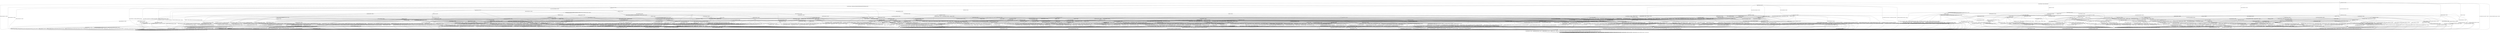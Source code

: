 digraph h18 {
s0 [label="s0"];
s1 [label="s1"];
s2 [label="s2"];
s6 [label="s6"];
s15 [label="s15"];
s30 [label="s30"];
s34 [label="s34"];
s36 [label="s36"];
s3 [label="s3"];
s4 [label="s4"];
s7 [label="s7"];
s8 [label="s8"];
s9 [label="s9"];
s16 [label="s16"];
s20 [label="s20"];
s35 [label="s35"];
s37 [label="s37"];
s38 [label="s38"];
s42 [label="s42"];
s90 [label="s90"];
s92 [label="s92"];
s93 [label="s93"];
s99 [label="s99"];
s5 [label="s5"];
s10 [label="s10"];
s17 [label="s17"];
s18 [label="s18"];
s21 [label="s21"];
s23 [label="s23"];
s41 [label="s41"];
s43 [label="s43"];
s45 [label="s45"];
s51 [label="s51"];
s52 [label="s52"];
s57 [label="s57"];
s91 [label="s91"];
s94 [label="s94"];
s95 [label="s95"];
s96 [label="s96"];
s98 [label="s98"];
s100 [label="s100"];
s101 [label="s101"];
s104 [label="s104"];
s11 [label="s11"];
s12 [label="s12"];
s19 [label="s19"];
s24 [label="s24"];
s25 [label="s25"];
s26 [label="s26"];
s27 [label="s27"];
s31 [label="s31"];
s32 [label="s32"];
s44 [label="s44"];
s46 [label="s46"];
s55 [label="s55"];
s56 [label="s56"];
s58 [label="s58"];
s60 [label="s60"];
s72 [label="s72"];
s97 [label="s97"];
s102 [label="s102"];
s103 [label="s103"];
s105 [label="s105"];
s106 [label="s106"];
s13 [label="s13"];
s14 [label="s14"];
s22 [label="s22"];
s28 [label="s28"];
s29 [label="s29"];
s33 [label="s33"];
s39 [label="s39"];
s40 [label="s40"];
s47 [label="s47"];
s48 [label="s48"];
s49 [label="s49"];
s53 [label="s53"];
s54 [label="s54"];
s61 [label="s61"];
s62 [label="s62"];
s63 [label="s63"];
s64 [label="s64"];
s66 [label="s66"];
s67 [label="s67"];
s71 [label="s71"];
s83 [label="s83"];
s107 [label="s107"];
s50 [label="s50"];
s59 [label="s59"];
s65 [label="s65"];
s68 [label="s68"];
s69 [label="s69"];
s70 [label="s70"];
s73 [label="s73"];
s74 [label="s74"];
s75 [label="s75"];
s77 [label="s77"];
s78 [label="s78"];
s84 [label="s84"];
s85 [label="s85"];
s86 [label="s86"];
s87 [label="s87"];
s88 [label="s88"];
s76 [label="s76"];
s79 [label="s79"];
s80 [label="s80"];
s81 [label="s81"];
s89 [label="s89"];
s82 [label="s82"];
s0 -> s1 [label="RSA_CLIENT_HELLO / HELLO_VERIFY_REQUEST"];
s0 -> s2 [label="RSA_CLIENT_KEY_EXCHANGE / TIMEOUT"];
s0 -> s15 [label="CHANGE_CIPHER_SPEC / TIMEOUT"];
s0 -> s30 [label="FINISHED / TIMEOUT"];
s0 -> s0 [label="APPLICATION / TIMEOUT"];
s0 -> s34 [label="CERTIFICATE / TIMEOUT"];
s0 -> s36 [label="EMPTY_CERTIFICATE / TIMEOUT"];
s0 -> s30 [label="CERTIFICATE_VERIFY / TIMEOUT"];
s0 -> s6 [label="Alert(WARNING,CLOSE_NOTIFY) / TIMEOUT"];
s0 -> s6 [label="Alert(FATAL,UNEXPECTED_MESSAGE) / TIMEOUT"];
s1 -> s3 [label="RSA_CLIENT_HELLO / SERVER_HELLO,CERTIFICATE,CERTIFICATE_REQUEST,SERVER_HELLO_DONE"];
s1 -> s4 [label="RSA_CLIENT_KEY_EXCHANGE / TIMEOUT"];
s1 -> s15 [label="CHANGE_CIPHER_SPEC / TIMEOUT"];
s1 -> s8 [label="FINISHED / TIMEOUT"];
s1 -> s1 [label="APPLICATION / TIMEOUT"];
s1 -> s16 [label="CERTIFICATE / TIMEOUT"];
s1 -> s20 [label="EMPTY_CERTIFICATE / TIMEOUT"];
s1 -> s8 [label="CERTIFICATE_VERIFY / TIMEOUT"];
s1 -> s6 [label="Alert(WARNING,CLOSE_NOTIFY) / Alert(WARNING,CLOSE_NOTIFY)"];
s1 -> s6 [label="Alert(FATAL,UNEXPECTED_MESSAGE) / TIMEOUT"];
s2 -> s38 [label="RSA_CLIENT_HELLO / TIMEOUT"];
s2 -> s30 [label="RSA_CLIENT_KEY_EXCHANGE / TIMEOUT"];
s2 -> s9 [label="CHANGE_CIPHER_SPEC / TIMEOUT"];
s2 -> s90 [label="FINISHED / TIMEOUT"];
s2 -> s2 [label="APPLICATION / TIMEOUT"];
s2 -> s42 [label="CERTIFICATE / TIMEOUT"];
s2 -> s42 [label="EMPTY_CERTIFICATE / TIMEOUT"];
s2 -> s35 [label="CERTIFICATE_VERIFY / TIMEOUT"];
s2 -> s6 [label="Alert(WARNING,CLOSE_NOTIFY) / TIMEOUT"];
s2 -> s6 [label="Alert(FATAL,UNEXPECTED_MESSAGE) / TIMEOUT"];
s6 -> s7 [label="RSA_CLIENT_HELLO / TIMEOUT"];
s6 -> s7 [label="RSA_CLIENT_KEY_EXCHANGE / TIMEOUT"];
s6 -> s7 [label="CHANGE_CIPHER_SPEC / TIMEOUT"];
s6 -> s7 [label="FINISHED / TIMEOUT"];
s6 -> s7 [label="APPLICATION / TIMEOUT"];
s6 -> s7 [label="CERTIFICATE / TIMEOUT"];
s6 -> s7 [label="EMPTY_CERTIFICATE / TIMEOUT"];
s6 -> s7 [label="CERTIFICATE_VERIFY / TIMEOUT"];
s6 -> s7 [label="Alert(WARNING,CLOSE_NOTIFY) / TIMEOUT"];
s6 -> s7 [label="Alert(FATAL,UNEXPECTED_MESSAGE) / TIMEOUT"];
s15 -> s15 [label="RSA_CLIENT_HELLO / TIMEOUT"];
s15 -> s15 [label="RSA_CLIENT_KEY_EXCHANGE / TIMEOUT"];
s15 -> s15 [label="CHANGE_CIPHER_SPEC / TIMEOUT"];
s15 -> s15 [label="FINISHED / TIMEOUT"];
s15 -> s15 [label="APPLICATION / TIMEOUT"];
s15 -> s15 [label="CERTIFICATE / TIMEOUT"];
s15 -> s15 [label="EMPTY_CERTIFICATE / TIMEOUT"];
s15 -> s15 [label="CERTIFICATE_VERIFY / TIMEOUT"];
s15 -> s15 [label="Alert(WARNING,CLOSE_NOTIFY) / TIMEOUT"];
s15 -> s15 [label="Alert(FATAL,UNEXPECTED_MESSAGE) / TIMEOUT"];
s30 -> s30 [label="RSA_CLIENT_HELLO / TIMEOUT"];
s30 -> s30 [label="RSA_CLIENT_KEY_EXCHANGE / TIMEOUT"];
s30 -> s15 [label="CHANGE_CIPHER_SPEC / TIMEOUT"];
s30 -> s30 [label="FINISHED / TIMEOUT"];
s30 -> s30 [label="APPLICATION / TIMEOUT"];
s30 -> s30 [label="CERTIFICATE / TIMEOUT"];
s30 -> s30 [label="EMPTY_CERTIFICATE / TIMEOUT"];
s30 -> s30 [label="CERTIFICATE_VERIFY / TIMEOUT"];
s30 -> s6 [label="Alert(WARNING,CLOSE_NOTIFY) / TIMEOUT"];
s30 -> s6 [label="Alert(FATAL,UNEXPECTED_MESSAGE) / TIMEOUT"];
s34 -> s34 [label="RSA_CLIENT_HELLO / TIMEOUT"];
s34 -> s34 [label="RSA_CLIENT_KEY_EXCHANGE / TIMEOUT"];
s34 -> s15 [label="CHANGE_CIPHER_SPEC / TIMEOUT"];
s34 -> s92 [label="FINISHED / TIMEOUT"];
s34 -> s34 [label="APPLICATION / TIMEOUT"];
s34 -> s30 [label="CERTIFICATE / TIMEOUT"];
s34 -> s30 [label="EMPTY_CERTIFICATE / TIMEOUT"];
s34 -> s37 [label="CERTIFICATE_VERIFY / TIMEOUT"];
s34 -> s6 [label="Alert(WARNING,CLOSE_NOTIFY) / TIMEOUT"];
s34 -> s6 [label="Alert(FATAL,UNEXPECTED_MESSAGE) / TIMEOUT"];
s36 -> s99 [label="RSA_CLIENT_HELLO / TIMEOUT"];
s36 -> s42 [label="RSA_CLIENT_KEY_EXCHANGE / TIMEOUT"];
s36 -> s9 [label="CHANGE_CIPHER_SPEC / TIMEOUT"];
s36 -> s93 [label="FINISHED / TIMEOUT"];
s36 -> s36 [label="APPLICATION / TIMEOUT"];
s36 -> s30 [label="CERTIFICATE / TIMEOUT"];
s36 -> s30 [label="EMPTY_CERTIFICATE / TIMEOUT"];
s36 -> s37 [label="CERTIFICATE_VERIFY / TIMEOUT"];
s36 -> s6 [label="Alert(WARNING,CLOSE_NOTIFY) / TIMEOUT"];
s36 -> s6 [label="Alert(FATAL,UNEXPECTED_MESSAGE) / TIMEOUT"];
s3 -> s6 [label="RSA_CLIENT_HELLO / Alert(FATAL,UNEXPECTED_MESSAGE)"];
s3 -> s10 [label="RSA_CLIENT_KEY_EXCHANGE / TIMEOUT"];
s3 -> s15 [label="CHANGE_CIPHER_SPEC / TIMEOUT"];
s3 -> s8 [label="FINISHED / TIMEOUT"];
s3 -> s3 [label="APPLICATION / TIMEOUT"];
s3 -> s16 [label="CERTIFICATE / TIMEOUT"];
s3 -> s17 [label="EMPTY_CERTIFICATE / TIMEOUT"];
s3 -> s8 [label="CERTIFICATE_VERIFY / TIMEOUT"];
s3 -> s6 [label="Alert(WARNING,CLOSE_NOTIFY) / Alert(WARNING,CLOSE_NOTIFY)"];
s3 -> s6 [label="Alert(FATAL,UNEXPECTED_MESSAGE) / TIMEOUT"];
s4 -> s18 [label="RSA_CLIENT_HELLO / TIMEOUT"];
s4 -> s8 [label="RSA_CLIENT_KEY_EXCHANGE / TIMEOUT"];
s4 -> s5 [label="CHANGE_CIPHER_SPEC / TIMEOUT"];
s4 -> s52 [label="FINISHED / TIMEOUT"];
s4 -> s4 [label="APPLICATION / TIMEOUT"];
s4 -> s43 [label="CERTIFICATE / TIMEOUT"];
s4 -> s43 [label="EMPTY_CERTIFICATE / TIMEOUT"];
s4 -> s21 [label="CERTIFICATE_VERIFY / TIMEOUT"];
s4 -> s6 [label="Alert(WARNING,CLOSE_NOTIFY) / Alert(WARNING,CLOSE_NOTIFY)"];
s4 -> s6 [label="Alert(FATAL,UNEXPECTED_MESSAGE) / TIMEOUT"];
s7 -> s7 [label="RSA_CLIENT_HELLO / SOCKET_CLOSED"];
s7 -> s7 [label="RSA_CLIENT_KEY_EXCHANGE / SOCKET_CLOSED"];
s7 -> s7 [label="CHANGE_CIPHER_SPEC / SOCKET_CLOSED"];
s7 -> s7 [label="FINISHED / SOCKET_CLOSED"];
s7 -> s7 [label="APPLICATION / SOCKET_CLOSED"];
s7 -> s7 [label="CERTIFICATE / SOCKET_CLOSED"];
s7 -> s7 [label="EMPTY_CERTIFICATE / SOCKET_CLOSED"];
s7 -> s7 [label="CERTIFICATE_VERIFY / SOCKET_CLOSED"];
s7 -> s7 [label="Alert(WARNING,CLOSE_NOTIFY) / SOCKET_CLOSED"];
s7 -> s7 [label="Alert(FATAL,UNEXPECTED_MESSAGE) / SOCKET_CLOSED"];
s8 -> s8 [label="RSA_CLIENT_HELLO / TIMEOUT"];
s8 -> s8 [label="RSA_CLIENT_KEY_EXCHANGE / TIMEOUT"];
s8 -> s15 [label="CHANGE_CIPHER_SPEC / TIMEOUT"];
s8 -> s8 [label="FINISHED / TIMEOUT"];
s8 -> s8 [label="APPLICATION / TIMEOUT"];
s8 -> s8 [label="CERTIFICATE / TIMEOUT"];
s8 -> s8 [label="EMPTY_CERTIFICATE / TIMEOUT"];
s8 -> s8 [label="CERTIFICATE_VERIFY / TIMEOUT"];
s8 -> s6 [label="Alert(WARNING,CLOSE_NOTIFY) / Alert(WARNING,CLOSE_NOTIFY)"];
s8 -> s6 [label="Alert(FATAL,UNEXPECTED_MESSAGE) / TIMEOUT"];
s9 -> s6 [label="RSA_CLIENT_HELLO / TIMEOUT"];
s9 -> s6 [label="RSA_CLIENT_KEY_EXCHANGE / TIMEOUT"];
s9 -> s15 [label="CHANGE_CIPHER_SPEC / TIMEOUT"];
s9 -> s6 [label="FINISHED / TIMEOUT"];
s9 -> s9 [label="APPLICATION / TIMEOUT"];
s9 -> s6 [label="CERTIFICATE / TIMEOUT"];
s9 -> s6 [label="EMPTY_CERTIFICATE / TIMEOUT"];
s9 -> s6 [label="CERTIFICATE_VERIFY / TIMEOUT"];
s9 -> s9 [label="Alert(WARNING,CLOSE_NOTIFY) / TIMEOUT"];
s9 -> s9 [label="Alert(FATAL,UNEXPECTED_MESSAGE) / TIMEOUT"];
s16 -> s16 [label="RSA_CLIENT_HELLO / TIMEOUT"];
s16 -> s16 [label="RSA_CLIENT_KEY_EXCHANGE / TIMEOUT"];
s16 -> s15 [label="CHANGE_CIPHER_SPEC / TIMEOUT"];
s16 -> s91 [label="FINISHED / TIMEOUT"];
s16 -> s16 [label="APPLICATION / TIMEOUT"];
s16 -> s8 [label="CERTIFICATE / TIMEOUT"];
s16 -> s8 [label="EMPTY_CERTIFICATE / TIMEOUT"];
s16 -> s23 [label="CERTIFICATE_VERIFY / TIMEOUT"];
s16 -> s6 [label="Alert(WARNING,CLOSE_NOTIFY) / Alert(WARNING,CLOSE_NOTIFY)"];
s16 -> s6 [label="Alert(FATAL,UNEXPECTED_MESSAGE) / TIMEOUT"];
s20 -> s45 [label="RSA_CLIENT_HELLO / TIMEOUT"];
s20 -> s43 [label="RSA_CLIENT_KEY_EXCHANGE / TIMEOUT"];
s20 -> s5 [label="CHANGE_CIPHER_SPEC / TIMEOUT"];
s20 -> s57 [label="FINISHED / TIMEOUT"];
s20 -> s20 [label="APPLICATION / TIMEOUT"];
s20 -> s8 [label="CERTIFICATE / TIMEOUT"];
s20 -> s8 [label="EMPTY_CERTIFICATE / TIMEOUT"];
s20 -> s23 [label="CERTIFICATE_VERIFY / TIMEOUT"];
s20 -> s6 [label="Alert(WARNING,CLOSE_NOTIFY) / Alert(WARNING,CLOSE_NOTIFY)"];
s20 -> s6 [label="Alert(FATAL,UNEXPECTED_MESSAGE) / TIMEOUT"];
s35 -> s41 [label="RSA_CLIENT_HELLO / TIMEOUT"];
s35 -> s30 [label="RSA_CLIENT_KEY_EXCHANGE / TIMEOUT"];
s35 -> s9 [label="CHANGE_CIPHER_SPEC / TIMEOUT"];
s35 -> s98 [label="FINISHED / TIMEOUT"];
s35 -> s35 [label="APPLICATION / TIMEOUT"];
s35 -> s51 [label="CERTIFICATE / TIMEOUT"];
s35 -> s51 [label="EMPTY_CERTIFICATE / TIMEOUT"];
s35 -> s30 [label="CERTIFICATE_VERIFY / TIMEOUT"];
s35 -> s6 [label="Alert(WARNING,CLOSE_NOTIFY) / TIMEOUT"];
s35 -> s6 [label="Alert(FATAL,UNEXPECTED_MESSAGE) / TIMEOUT"];
s37 -> s94 [label="RSA_CLIENT_HELLO / TIMEOUT"];
s37 -> s51 [label="RSA_CLIENT_KEY_EXCHANGE / TIMEOUT"];
s37 -> s9 [label="CHANGE_CIPHER_SPEC / TIMEOUT"];
s37 -> s100 [label="FINISHED / TIMEOUT"];
s37 -> s37 [label="APPLICATION / TIMEOUT"];
s37 -> s30 [label="CERTIFICATE / TIMEOUT"];
s37 -> s30 [label="EMPTY_CERTIFICATE / TIMEOUT"];
s37 -> s30 [label="CERTIFICATE_VERIFY / TIMEOUT"];
s37 -> s6 [label="Alert(WARNING,CLOSE_NOTIFY) / TIMEOUT"];
s37 -> s6 [label="Alert(FATAL,UNEXPECTED_MESSAGE) / TIMEOUT"];
s38 -> s30 [label="RSA_CLIENT_HELLO / TIMEOUT"];
s38 -> s30 [label="RSA_CLIENT_KEY_EXCHANGE / TIMEOUT"];
s38 -> s9 [label="CHANGE_CIPHER_SPEC / TIMEOUT"];
s38 -> s95 [label="FINISHED / TIMEOUT"];
s38 -> s38 [label="APPLICATION / TIMEOUT"];
s38 -> s101 [label="CERTIFICATE / TIMEOUT"];
s38 -> s101 [label="EMPTY_CERTIFICATE / TIMEOUT"];
s38 -> s41 [label="CERTIFICATE_VERIFY / TIMEOUT"];
s38 -> s6 [label="Alert(WARNING,CLOSE_NOTIFY) / TIMEOUT"];
s38 -> s6 [label="Alert(FATAL,UNEXPECTED_MESSAGE) / TIMEOUT"];
s42 -> s101 [label="RSA_CLIENT_HELLO / TIMEOUT"];
s42 -> s30 [label="RSA_CLIENT_KEY_EXCHANGE / TIMEOUT"];
s42 -> s9 [label="CHANGE_CIPHER_SPEC / TIMEOUT"];
s42 -> s96 [label="FINISHED / TIMEOUT"];
s42 -> s42 [label="APPLICATION / TIMEOUT"];
s42 -> s30 [label="CERTIFICATE / TIMEOUT"];
s42 -> s30 [label="EMPTY_CERTIFICATE / TIMEOUT"];
s42 -> s51 [label="CERTIFICATE_VERIFY / TIMEOUT"];
s42 -> s6 [label="Alert(WARNING,CLOSE_NOTIFY) / TIMEOUT"];
s42 -> s6 [label="Alert(FATAL,UNEXPECTED_MESSAGE) / TIMEOUT"];
s90 -> s95 [label="RSA_CLIENT_HELLO / TIMEOUT"];
s90 -> s30 [label="RSA_CLIENT_KEY_EXCHANGE / TIMEOUT"];
s90 -> s9 [label="CHANGE_CIPHER_SPEC / TIMEOUT"];
s90 -> s30 [label="FINISHED / TIMEOUT"];
s90 -> s90 [label="APPLICATION / TIMEOUT"];
s90 -> s96 [label="CERTIFICATE / TIMEOUT"];
s90 -> s96 [label="EMPTY_CERTIFICATE / TIMEOUT"];
s90 -> s98 [label="CERTIFICATE_VERIFY / TIMEOUT"];
s90 -> s6 [label="Alert(WARNING,CLOSE_NOTIFY) / TIMEOUT"];
s90 -> s6 [label="Alert(FATAL,UNEXPECTED_MESSAGE) / TIMEOUT"];
s92 -> s92 [label="RSA_CLIENT_HELLO / TIMEOUT"];
s92 -> s92 [label="RSA_CLIENT_KEY_EXCHANGE / TIMEOUT"];
s92 -> s15 [label="CHANGE_CIPHER_SPEC / TIMEOUT"];
s92 -> s30 [label="FINISHED / TIMEOUT"];
s92 -> s92 [label="APPLICATION / TIMEOUT"];
s92 -> s30 [label="CERTIFICATE / TIMEOUT"];
s92 -> s30 [label="EMPTY_CERTIFICATE / TIMEOUT"];
s92 -> s100 [label="CERTIFICATE_VERIFY / TIMEOUT"];
s92 -> s6 [label="Alert(WARNING,CLOSE_NOTIFY) / TIMEOUT"];
s92 -> s6 [label="Alert(FATAL,UNEXPECTED_MESSAGE) / TIMEOUT"];
s93 -> s104 [label="RSA_CLIENT_HELLO / TIMEOUT"];
s93 -> s96 [label="RSA_CLIENT_KEY_EXCHANGE / TIMEOUT"];
s93 -> s9 [label="CHANGE_CIPHER_SPEC / TIMEOUT"];
s93 -> s30 [label="FINISHED / TIMEOUT"];
s93 -> s93 [label="APPLICATION / TIMEOUT"];
s93 -> s30 [label="CERTIFICATE / TIMEOUT"];
s93 -> s30 [label="EMPTY_CERTIFICATE / TIMEOUT"];
s93 -> s100 [label="CERTIFICATE_VERIFY / TIMEOUT"];
s93 -> s6 [label="Alert(WARNING,CLOSE_NOTIFY) / TIMEOUT"];
s93 -> s6 [label="Alert(FATAL,UNEXPECTED_MESSAGE) / TIMEOUT"];
s99 -> s30 [label="RSA_CLIENT_HELLO / TIMEOUT"];
s99 -> s101 [label="RSA_CLIENT_KEY_EXCHANGE / TIMEOUT"];
s99 -> s9 [label="CHANGE_CIPHER_SPEC / TIMEOUT"];
s99 -> s104 [label="FINISHED / TIMEOUT"];
s99 -> s99 [label="APPLICATION / TIMEOUT"];
s99 -> s30 [label="CERTIFICATE / TIMEOUT"];
s99 -> s30 [label="EMPTY_CERTIFICATE / TIMEOUT"];
s99 -> s94 [label="CERTIFICATE_VERIFY / TIMEOUT"];
s99 -> s6 [label="Alert(WARNING,CLOSE_NOTIFY) / TIMEOUT"];
s99 -> s6 [label="Alert(FATAL,UNEXPECTED_MESSAGE) / TIMEOUT"];
s5 -> s6 [label="RSA_CLIENT_HELLO / Alert(FATAL,UNEXPECTED_MESSAGE)"];
s5 -> s6 [label="RSA_CLIENT_KEY_EXCHANGE / Alert(FATAL,UNEXPECTED_MESSAGE)"];
s5 -> s15 [label="CHANGE_CIPHER_SPEC / TIMEOUT"];
s5 -> s6 [label="FINISHED / Alert(FATAL,UNEXPECTED_MESSAGE)"];
s5 -> s5 [label="APPLICATION / TIMEOUT"];
s5 -> s6 [label="CERTIFICATE / Alert(FATAL,UNEXPECTED_MESSAGE)"];
s5 -> s6 [label="EMPTY_CERTIFICATE / Alert(FATAL,UNEXPECTED_MESSAGE)"];
s5 -> s6 [label="CERTIFICATE_VERIFY / Alert(FATAL,UNEXPECTED_MESSAGE)"];
s5 -> s5 [label="Alert(WARNING,CLOSE_NOTIFY) / TIMEOUT"];
s5 -> s5 [label="Alert(FATAL,UNEXPECTED_MESSAGE) / TIMEOUT"];
s10 -> s18 [label="RSA_CLIENT_HELLO / TIMEOUT"];
s10 -> s8 [label="RSA_CLIENT_KEY_EXCHANGE / TIMEOUT"];
s10 -> s11 [label="CHANGE_CIPHER_SPEC / TIMEOUT"];
s10 -> s52 [label="FINISHED / TIMEOUT"];
s10 -> s10 [label="APPLICATION / TIMEOUT"];
s10 -> s25 [label="CERTIFICATE / TIMEOUT"];
s10 -> s44 [label="EMPTY_CERTIFICATE / TIMEOUT"];
s10 -> s12 [label="CERTIFICATE_VERIFY / TIMEOUT"];
s10 -> s6 [label="Alert(WARNING,CLOSE_NOTIFY) / Alert(WARNING,CLOSE_NOTIFY)"];
s10 -> s6 [label="Alert(FATAL,UNEXPECTED_MESSAGE) / TIMEOUT"];
s17 -> s26 [label="RSA_CLIENT_HELLO / TIMEOUT"];
s17 -> s44 [label="RSA_CLIENT_KEY_EXCHANGE / TIMEOUT"];
s17 -> s19 [label="CHANGE_CIPHER_SPEC / TIMEOUT"];
s17 -> s55 [label="FINISHED / TIMEOUT"];
s17 -> s17 [label="APPLICATION / TIMEOUT"];
s17 -> s8 [label="CERTIFICATE / TIMEOUT"];
s17 -> s8 [label="EMPTY_CERTIFICATE / TIMEOUT"];
s17 -> s24 [label="CERTIFICATE_VERIFY / TIMEOUT"];
s17 -> s6 [label="Alert(WARNING,CLOSE_NOTIFY) / Alert(WARNING,CLOSE_NOTIFY)"];
s17 -> s6 [label="Alert(FATAL,UNEXPECTED_MESSAGE) / TIMEOUT"];
s18 -> s8 [label="RSA_CLIENT_HELLO / TIMEOUT"];
s18 -> s8 [label="RSA_CLIENT_KEY_EXCHANGE / TIMEOUT"];
s18 -> s5 [label="CHANGE_CIPHER_SPEC / TIMEOUT"];
s18 -> s56 [label="FINISHED / TIMEOUT"];
s18 -> s18 [label="APPLICATION / TIMEOUT"];
s18 -> s27 [label="CERTIFICATE / TIMEOUT"];
s18 -> s27 [label="EMPTY_CERTIFICATE / TIMEOUT"];
s18 -> s31 [label="CERTIFICATE_VERIFY / TIMEOUT"];
s18 -> s6 [label="Alert(WARNING,CLOSE_NOTIFY) / Alert(WARNING,CLOSE_NOTIFY)"];
s18 -> s6 [label="Alert(FATAL,UNEXPECTED_MESSAGE) / TIMEOUT"];
s21 -> s31 [label="RSA_CLIENT_HELLO / TIMEOUT"];
s21 -> s8 [label="RSA_CLIENT_KEY_EXCHANGE / TIMEOUT"];
s21 -> s5 [label="CHANGE_CIPHER_SPEC / TIMEOUT"];
s21 -> s58 [label="FINISHED / TIMEOUT"];
s21 -> s21 [label="APPLICATION / TIMEOUT"];
s21 -> s46 [label="CERTIFICATE / TIMEOUT"];
s21 -> s46 [label="EMPTY_CERTIFICATE / TIMEOUT"];
s21 -> s8 [label="CERTIFICATE_VERIFY / TIMEOUT"];
s21 -> s6 [label="Alert(WARNING,CLOSE_NOTIFY) / Alert(WARNING,CLOSE_NOTIFY)"];
s21 -> s6 [label="Alert(FATAL,UNEXPECTED_MESSAGE) / TIMEOUT"];
s23 -> s32 [label="RSA_CLIENT_HELLO / TIMEOUT"];
s23 -> s46 [label="RSA_CLIENT_KEY_EXCHANGE / TIMEOUT"];
s23 -> s5 [label="CHANGE_CIPHER_SPEC / TIMEOUT"];
s23 -> s60 [label="FINISHED / TIMEOUT"];
s23 -> s23 [label="APPLICATION / TIMEOUT"];
s23 -> s8 [label="CERTIFICATE / TIMEOUT"];
s23 -> s8 [label="EMPTY_CERTIFICATE / TIMEOUT"];
s23 -> s8 [label="CERTIFICATE_VERIFY / TIMEOUT"];
s23 -> s6 [label="Alert(WARNING,CLOSE_NOTIFY) / Alert(WARNING,CLOSE_NOTIFY)"];
s23 -> s6 [label="Alert(FATAL,UNEXPECTED_MESSAGE) / TIMEOUT"];
s41 -> s30 [label="RSA_CLIENT_HELLO / TIMEOUT"];
s41 -> s30 [label="RSA_CLIENT_KEY_EXCHANGE / TIMEOUT"];
s41 -> s9 [label="CHANGE_CIPHER_SPEC / TIMEOUT"];
s41 -> s106 [label="FINISHED / TIMEOUT"];
s41 -> s41 [label="APPLICATION / TIMEOUT"];
s41 -> s102 [label="CERTIFICATE / TIMEOUT"];
s41 -> s102 [label="EMPTY_CERTIFICATE / TIMEOUT"];
s41 -> s30 [label="CERTIFICATE_VERIFY / TIMEOUT"];
s41 -> s6 [label="Alert(WARNING,CLOSE_NOTIFY) / TIMEOUT"];
s41 -> s6 [label="Alert(FATAL,UNEXPECTED_MESSAGE) / TIMEOUT"];
s43 -> s27 [label="RSA_CLIENT_HELLO / TIMEOUT"];
s43 -> s8 [label="RSA_CLIENT_KEY_EXCHANGE / TIMEOUT"];
s43 -> s5 [label="CHANGE_CIPHER_SPEC / TIMEOUT"];
s43 -> s62 [label="FINISHED / TIMEOUT"];
s43 -> s43 [label="APPLICATION / TIMEOUT"];
s43 -> s8 [label="CERTIFICATE / TIMEOUT"];
s43 -> s8 [label="EMPTY_CERTIFICATE / TIMEOUT"];
s43 -> s46 [label="CERTIFICATE_VERIFY / TIMEOUT"];
s43 -> s6 [label="Alert(WARNING,CLOSE_NOTIFY) / Alert(WARNING,CLOSE_NOTIFY)"];
s43 -> s6 [label="Alert(FATAL,UNEXPECTED_MESSAGE) / TIMEOUT"];
s45 -> s8 [label="RSA_CLIENT_HELLO / TIMEOUT"];
s45 -> s27 [label="RSA_CLIENT_KEY_EXCHANGE / TIMEOUT"];
s45 -> s5 [label="CHANGE_CIPHER_SPEC / TIMEOUT"];
s45 -> s72 [label="FINISHED / TIMEOUT"];
s45 -> s45 [label="APPLICATION / TIMEOUT"];
s45 -> s8 [label="CERTIFICATE / TIMEOUT"];
s45 -> s8 [label="EMPTY_CERTIFICATE / TIMEOUT"];
s45 -> s32 [label="CERTIFICATE_VERIFY / TIMEOUT"];
s45 -> s6 [label="Alert(WARNING,CLOSE_NOTIFY) / Alert(WARNING,CLOSE_NOTIFY)"];
s45 -> s6 [label="Alert(FATAL,UNEXPECTED_MESSAGE) / TIMEOUT"];
s51 -> s102 [label="RSA_CLIENT_HELLO / TIMEOUT"];
s51 -> s30 [label="RSA_CLIENT_KEY_EXCHANGE / TIMEOUT"];
s51 -> s9 [label="CHANGE_CIPHER_SPEC / TIMEOUT"];
s51 -> s103 [label="FINISHED / TIMEOUT"];
s51 -> s51 [label="APPLICATION / TIMEOUT"];
s51 -> s30 [label="CERTIFICATE / TIMEOUT"];
s51 -> s30 [label="EMPTY_CERTIFICATE / TIMEOUT"];
s51 -> s30 [label="CERTIFICATE_VERIFY / TIMEOUT"];
s51 -> s6 [label="Alert(WARNING,CLOSE_NOTIFY) / TIMEOUT"];
s51 -> s6 [label="Alert(FATAL,UNEXPECTED_MESSAGE) / TIMEOUT"];
s52 -> s56 [label="RSA_CLIENT_HELLO / TIMEOUT"];
s52 -> s8 [label="RSA_CLIENT_KEY_EXCHANGE / TIMEOUT"];
s52 -> s5 [label="CHANGE_CIPHER_SPEC / TIMEOUT"];
s52 -> s8 [label="FINISHED / TIMEOUT"];
s52 -> s52 [label="APPLICATION / TIMEOUT"];
s52 -> s62 [label="CERTIFICATE / TIMEOUT"];
s52 -> s62 [label="EMPTY_CERTIFICATE / TIMEOUT"];
s52 -> s58 [label="CERTIFICATE_VERIFY / TIMEOUT"];
s52 -> s6 [label="Alert(WARNING,CLOSE_NOTIFY) / Alert(WARNING,CLOSE_NOTIFY)"];
s52 -> s6 [label="Alert(FATAL,UNEXPECTED_MESSAGE) / TIMEOUT"];
s57 -> s72 [label="RSA_CLIENT_HELLO / TIMEOUT"];
s57 -> s62 [label="RSA_CLIENT_KEY_EXCHANGE / TIMEOUT"];
s57 -> s5 [label="CHANGE_CIPHER_SPEC / TIMEOUT"];
s57 -> s8 [label="FINISHED / TIMEOUT"];
s57 -> s57 [label="APPLICATION / TIMEOUT"];
s57 -> s8 [label="CERTIFICATE / TIMEOUT"];
s57 -> s8 [label="EMPTY_CERTIFICATE / TIMEOUT"];
s57 -> s60 [label="CERTIFICATE_VERIFY / TIMEOUT"];
s57 -> s6 [label="Alert(WARNING,CLOSE_NOTIFY) / Alert(WARNING,CLOSE_NOTIFY)"];
s57 -> s6 [label="Alert(FATAL,UNEXPECTED_MESSAGE) / TIMEOUT"];
s91 -> s97 [label="RSA_CLIENT_HELLO / TIMEOUT"];
s91 -> s91 [label="RSA_CLIENT_KEY_EXCHANGE / TIMEOUT"];
s91 -> s15 [label="CHANGE_CIPHER_SPEC / TIMEOUT"];
s91 -> s8 [label="FINISHED / TIMEOUT"];
s91 -> s91 [label="APPLICATION / TIMEOUT"];
s91 -> s8 [label="CERTIFICATE / TIMEOUT"];
s91 -> s8 [label="EMPTY_CERTIFICATE / TIMEOUT"];
s91 -> s60 [label="CERTIFICATE_VERIFY / TIMEOUT"];
s91 -> s6 [label="Alert(WARNING,CLOSE_NOTIFY) / Alert(WARNING,CLOSE_NOTIFY)"];
s91 -> s6 [label="Alert(FATAL,UNEXPECTED_MESSAGE) / TIMEOUT"];
s94 -> s30 [label="RSA_CLIENT_HELLO / TIMEOUT"];
s94 -> s102 [label="RSA_CLIENT_KEY_EXCHANGE / TIMEOUT"];
s94 -> s9 [label="CHANGE_CIPHER_SPEC / TIMEOUT"];
s94 -> s104 [label="FINISHED / TIMEOUT"];
s94 -> s94 [label="APPLICATION / TIMEOUT"];
s94 -> s30 [label="CERTIFICATE / TIMEOUT"];
s94 -> s30 [label="EMPTY_CERTIFICATE / TIMEOUT"];
s94 -> s30 [label="CERTIFICATE_VERIFY / TIMEOUT"];
s94 -> s6 [label="Alert(WARNING,CLOSE_NOTIFY) / TIMEOUT"];
s94 -> s6 [label="Alert(FATAL,UNEXPECTED_MESSAGE) / TIMEOUT"];
s95 -> s30 [label="RSA_CLIENT_HELLO / TIMEOUT"];
s95 -> s30 [label="RSA_CLIENT_KEY_EXCHANGE / TIMEOUT"];
s95 -> s9 [label="CHANGE_CIPHER_SPEC / TIMEOUT"];
s95 -> s30 [label="FINISHED / TIMEOUT"];
s95 -> s95 [label="APPLICATION / TIMEOUT"];
s95 -> s105 [label="CERTIFICATE / TIMEOUT"];
s95 -> s105 [label="EMPTY_CERTIFICATE / TIMEOUT"];
s95 -> s106 [label="CERTIFICATE_VERIFY / TIMEOUT"];
s95 -> s6 [label="Alert(WARNING,CLOSE_NOTIFY) / TIMEOUT"];
s95 -> s6 [label="Alert(FATAL,UNEXPECTED_MESSAGE) / TIMEOUT"];
s96 -> s105 [label="RSA_CLIENT_HELLO / TIMEOUT"];
s96 -> s30 [label="RSA_CLIENT_KEY_EXCHANGE / TIMEOUT"];
s96 -> s9 [label="CHANGE_CIPHER_SPEC / TIMEOUT"];
s96 -> s30 [label="FINISHED / TIMEOUT"];
s96 -> s96 [label="APPLICATION / TIMEOUT"];
s96 -> s30 [label="CERTIFICATE / TIMEOUT"];
s96 -> s30 [label="EMPTY_CERTIFICATE / TIMEOUT"];
s96 -> s103 [label="CERTIFICATE_VERIFY / TIMEOUT"];
s96 -> s6 [label="Alert(WARNING,CLOSE_NOTIFY) / TIMEOUT"];
s96 -> s6 [label="Alert(FATAL,UNEXPECTED_MESSAGE) / TIMEOUT"];
s98 -> s106 [label="RSA_CLIENT_HELLO / TIMEOUT"];
s98 -> s30 [label="RSA_CLIENT_KEY_EXCHANGE / TIMEOUT"];
s98 -> s9 [label="CHANGE_CIPHER_SPEC / TIMEOUT"];
s98 -> s30 [label="FINISHED / TIMEOUT"];
s98 -> s98 [label="APPLICATION / TIMEOUT"];
s98 -> s103 [label="CERTIFICATE / TIMEOUT"];
s98 -> s103 [label="EMPTY_CERTIFICATE / TIMEOUT"];
s98 -> s30 [label="CERTIFICATE_VERIFY / TIMEOUT"];
s98 -> s6 [label="Alert(WARNING,CLOSE_NOTIFY) / TIMEOUT"];
s98 -> s6 [label="Alert(FATAL,UNEXPECTED_MESSAGE) / TIMEOUT"];
s100 -> s104 [label="RSA_CLIENT_HELLO / TIMEOUT"];
s100 -> s103 [label="RSA_CLIENT_KEY_EXCHANGE / TIMEOUT"];
s100 -> s9 [label="CHANGE_CIPHER_SPEC / TIMEOUT"];
s100 -> s30 [label="FINISHED / TIMEOUT"];
s100 -> s100 [label="APPLICATION / TIMEOUT"];
s100 -> s30 [label="CERTIFICATE / TIMEOUT"];
s100 -> s30 [label="EMPTY_CERTIFICATE / TIMEOUT"];
s100 -> s30 [label="CERTIFICATE_VERIFY / TIMEOUT"];
s100 -> s6 [label="Alert(WARNING,CLOSE_NOTIFY) / TIMEOUT"];
s100 -> s6 [label="Alert(FATAL,UNEXPECTED_MESSAGE) / TIMEOUT"];
s101 -> s30 [label="RSA_CLIENT_HELLO / TIMEOUT"];
s101 -> s30 [label="RSA_CLIENT_KEY_EXCHANGE / TIMEOUT"];
s101 -> s9 [label="CHANGE_CIPHER_SPEC / TIMEOUT"];
s101 -> s105 [label="FINISHED / TIMEOUT"];
s101 -> s101 [label="APPLICATION / TIMEOUT"];
s101 -> s30 [label="CERTIFICATE / TIMEOUT"];
s101 -> s30 [label="EMPTY_CERTIFICATE / TIMEOUT"];
s101 -> s102 [label="CERTIFICATE_VERIFY / TIMEOUT"];
s101 -> s6 [label="Alert(WARNING,CLOSE_NOTIFY) / TIMEOUT"];
s101 -> s6 [label="Alert(FATAL,UNEXPECTED_MESSAGE) / TIMEOUT"];
s104 -> s30 [label="RSA_CLIENT_HELLO / TIMEOUT"];
s104 -> s105 [label="RSA_CLIENT_KEY_EXCHANGE / TIMEOUT"];
s104 -> s9 [label="CHANGE_CIPHER_SPEC / TIMEOUT"];
s104 -> s30 [label="FINISHED / TIMEOUT"];
s104 -> s104 [label="APPLICATION / TIMEOUT"];
s104 -> s30 [label="CERTIFICATE / TIMEOUT"];
s104 -> s30 [label="EMPTY_CERTIFICATE / TIMEOUT"];
s104 -> s104 [label="CERTIFICATE_VERIFY / TIMEOUT"];
s104 -> s6 [label="Alert(WARNING,CLOSE_NOTIFY) / TIMEOUT"];
s104 -> s6 [label="Alert(FATAL,UNEXPECTED_MESSAGE) / TIMEOUT"];
s11 -> s39 [label="RSA_CLIENT_HELLO / TIMEOUT"];
s11 -> s8 [label="RSA_CLIENT_KEY_EXCHANGE / TIMEOUT"];
s11 -> s15 [label="CHANGE_CIPHER_SPEC / TIMEOUT"];
s11 -> s13 [label="FINISHED / CHANGE_CIPHER_SPEC,FINISHED,CHANGE_CIPHER_SPEC,FINISHED"];
s11 -> s11 [label="APPLICATION / TIMEOUT"];
s11 -> s53 [label="CERTIFICATE / TIMEOUT"];
s11 -> s83 [label="EMPTY_CERTIFICATE / TIMEOUT"];
s11 -> s40 [label="CERTIFICATE_VERIFY / TIMEOUT"];
s11 -> s11 [label="Alert(WARNING,CLOSE_NOTIFY) / TIMEOUT"];
s11 -> s11 [label="Alert(FATAL,UNEXPECTED_MESSAGE) / TIMEOUT"];
s12 -> s12 [label="RSA_CLIENT_HELLO / TIMEOUT"];
s12 -> s8 [label="RSA_CLIENT_KEY_EXCHANGE / TIMEOUT"];
s12 -> s14 [label="CHANGE_CIPHER_SPEC / TIMEOUT"];
s12 -> s54 [label="FINISHED / TIMEOUT"];
s12 -> s12 [label="APPLICATION / TIMEOUT"];
s12 -> s22 [label="CERTIFICATE / TIMEOUT"];
s12 -> s22 [label="EMPTY_CERTIFICATE / TIMEOUT"];
s12 -> s8 [label="CERTIFICATE_VERIFY / TIMEOUT"];
s12 -> s6 [label="Alert(WARNING,CLOSE_NOTIFY) / Alert(WARNING,CLOSE_NOTIFY)"];
s12 -> s6 [label="Alert(FATAL,UNEXPECTED_MESSAGE) / TIMEOUT"];
s19 -> s6 [label="RSA_CLIENT_HELLO / Alert(FATAL,BAD_CERTIFICATE)"];
s19 -> s6 [label="RSA_CLIENT_KEY_EXCHANGE / Alert(FATAL,BAD_CERTIFICATE)"];
s19 -> s15 [label="CHANGE_CIPHER_SPEC / TIMEOUT"];
s19 -> s6 [label="FINISHED / Alert(FATAL,BAD_CERTIFICATE)"];
s19 -> s19 [label="APPLICATION / TIMEOUT"];
s19 -> s6 [label="CERTIFICATE / Alert(FATAL,BAD_CERTIFICATE)"];
s19 -> s6 [label="EMPTY_CERTIFICATE / Alert(FATAL,BAD_CERTIFICATE)"];
s19 -> s6 [label="CERTIFICATE_VERIFY / Alert(FATAL,BAD_CERTIFICATE)"];
s19 -> s19 [label="Alert(WARNING,CLOSE_NOTIFY) / TIMEOUT"];
s19 -> s19 [label="Alert(FATAL,UNEXPECTED_MESSAGE) / TIMEOUT"];
s24 -> s33 [label="RSA_CLIENT_HELLO / TIMEOUT"];
s24 -> s47 [label="RSA_CLIENT_KEY_EXCHANGE / TIMEOUT"];
s24 -> s19 [label="CHANGE_CIPHER_SPEC / TIMEOUT"];
s24 -> s61 [label="FINISHED / TIMEOUT"];
s24 -> s24 [label="APPLICATION / TIMEOUT"];
s24 -> s8 [label="CERTIFICATE / TIMEOUT"];
s24 -> s8 [label="EMPTY_CERTIFICATE / TIMEOUT"];
s24 -> s8 [label="CERTIFICATE_VERIFY / TIMEOUT"];
s24 -> s6 [label="Alert(WARNING,CLOSE_NOTIFY) / Alert(WARNING,CLOSE_NOTIFY)"];
s24 -> s6 [label="Alert(FATAL,UNEXPECTED_MESSAGE) / TIMEOUT"];
s25 -> s27 [label="RSA_CLIENT_HELLO / TIMEOUT"];
s25 -> s8 [label="RSA_CLIENT_KEY_EXCHANGE / TIMEOUT"];
s25 -> s28 [label="CHANGE_CIPHER_SPEC / TIMEOUT"];
s25 -> s62 [label="FINISHED / TIMEOUT"];
s25 -> s25 [label="APPLICATION / TIMEOUT"];
s25 -> s8 [label="CERTIFICATE / TIMEOUT"];
s25 -> s8 [label="EMPTY_CERTIFICATE / TIMEOUT"];
s25 -> s29 [label="CERTIFICATE_VERIFY / TIMEOUT"];
s25 -> s6 [label="Alert(WARNING,CLOSE_NOTIFY) / Alert(WARNING,CLOSE_NOTIFY)"];
s25 -> s6 [label="Alert(FATAL,UNEXPECTED_MESSAGE) / TIMEOUT"];
s26 -> s8 [label="RSA_CLIENT_HELLO / TIMEOUT"];
s26 -> s48 [label="RSA_CLIENT_KEY_EXCHANGE / TIMEOUT"];
s26 -> s19 [label="CHANGE_CIPHER_SPEC / TIMEOUT"];
s26 -> s63 [label="FINISHED / TIMEOUT"];
s26 -> s26 [label="APPLICATION / TIMEOUT"];
s26 -> s8 [label="CERTIFICATE / TIMEOUT"];
s26 -> s8 [label="EMPTY_CERTIFICATE / TIMEOUT"];
s26 -> s33 [label="CERTIFICATE_VERIFY / TIMEOUT"];
s26 -> s6 [label="Alert(WARNING,CLOSE_NOTIFY) / Alert(WARNING,CLOSE_NOTIFY)"];
s26 -> s6 [label="Alert(FATAL,UNEXPECTED_MESSAGE) / TIMEOUT"];
s27 -> s8 [label="RSA_CLIENT_HELLO / TIMEOUT"];
s27 -> s8 [label="RSA_CLIENT_KEY_EXCHANGE / TIMEOUT"];
s27 -> s5 [label="CHANGE_CIPHER_SPEC / TIMEOUT"];
s27 -> s64 [label="FINISHED / TIMEOUT"];
s27 -> s27 [label="APPLICATION / TIMEOUT"];
s27 -> s8 [label="CERTIFICATE / TIMEOUT"];
s27 -> s8 [label="EMPTY_CERTIFICATE / TIMEOUT"];
s27 -> s49 [label="CERTIFICATE_VERIFY / TIMEOUT"];
s27 -> s6 [label="Alert(WARNING,CLOSE_NOTIFY) / Alert(WARNING,CLOSE_NOTIFY)"];
s27 -> s6 [label="Alert(FATAL,UNEXPECTED_MESSAGE) / TIMEOUT"];
s31 -> s8 [label="RSA_CLIENT_HELLO / TIMEOUT"];
s31 -> s8 [label="RSA_CLIENT_KEY_EXCHANGE / TIMEOUT"];
s31 -> s5 [label="CHANGE_CIPHER_SPEC / TIMEOUT"];
s31 -> s66 [label="FINISHED / TIMEOUT"];
s31 -> s31 [label="APPLICATION / TIMEOUT"];
s31 -> s49 [label="CERTIFICATE / TIMEOUT"];
s31 -> s49 [label="EMPTY_CERTIFICATE / TIMEOUT"];
s31 -> s8 [label="CERTIFICATE_VERIFY / TIMEOUT"];
s31 -> s6 [label="Alert(WARNING,CLOSE_NOTIFY) / Alert(WARNING,CLOSE_NOTIFY)"];
s31 -> s6 [label="Alert(FATAL,UNEXPECTED_MESSAGE) / TIMEOUT"];
s32 -> s8 [label="RSA_CLIENT_HELLO / TIMEOUT"];
s32 -> s49 [label="RSA_CLIENT_KEY_EXCHANGE / TIMEOUT"];
s32 -> s5 [label="CHANGE_CIPHER_SPEC / TIMEOUT"];
s32 -> s67 [label="FINISHED / TIMEOUT"];
s32 -> s32 [label="APPLICATION / TIMEOUT"];
s32 -> s8 [label="CERTIFICATE / TIMEOUT"];
s32 -> s8 [label="EMPTY_CERTIFICATE / TIMEOUT"];
s32 -> s8 [label="CERTIFICATE_VERIFY / TIMEOUT"];
s32 -> s6 [label="Alert(WARNING,CLOSE_NOTIFY) / Alert(WARNING,CLOSE_NOTIFY)"];
s32 -> s6 [label="Alert(FATAL,UNEXPECTED_MESSAGE) / TIMEOUT"];
s44 -> s48 [label="RSA_CLIENT_HELLO / TIMEOUT"];
s44 -> s8 [label="RSA_CLIENT_KEY_EXCHANGE / TIMEOUT"];
s44 -> s19 [label="CHANGE_CIPHER_SPEC / TIMEOUT"];
s44 -> s71 [label="FINISHED / TIMEOUT"];
s44 -> s44 [label="APPLICATION / TIMEOUT"];
s44 -> s8 [label="CERTIFICATE / TIMEOUT"];
s44 -> s8 [label="EMPTY_CERTIFICATE / TIMEOUT"];
s44 -> s47 [label="CERTIFICATE_VERIFY / TIMEOUT"];
s44 -> s6 [label="Alert(WARNING,CLOSE_NOTIFY) / Alert(WARNING,CLOSE_NOTIFY)"];
s44 -> s6 [label="Alert(FATAL,UNEXPECTED_MESSAGE) / TIMEOUT"];
s46 -> s49 [label="RSA_CLIENT_HELLO / TIMEOUT"];
s46 -> s8 [label="RSA_CLIENT_KEY_EXCHANGE / TIMEOUT"];
s46 -> s5 [label="CHANGE_CIPHER_SPEC / TIMEOUT"];
s46 -> s65 [label="FINISHED / TIMEOUT"];
s46 -> s46 [label="APPLICATION / TIMEOUT"];
s46 -> s8 [label="CERTIFICATE / TIMEOUT"];
s46 -> s8 [label="EMPTY_CERTIFICATE / TIMEOUT"];
s46 -> s8 [label="CERTIFICATE_VERIFY / TIMEOUT"];
s46 -> s6 [label="Alert(WARNING,CLOSE_NOTIFY) / Alert(WARNING,CLOSE_NOTIFY)"];
s46 -> s6 [label="Alert(FATAL,UNEXPECTED_MESSAGE) / TIMEOUT"];
s55 -> s63 [label="RSA_CLIENT_HELLO / TIMEOUT"];
s55 -> s71 [label="RSA_CLIENT_KEY_EXCHANGE / TIMEOUT"];
s55 -> s19 [label="CHANGE_CIPHER_SPEC / TIMEOUT"];
s55 -> s8 [label="FINISHED / TIMEOUT"];
s55 -> s55 [label="APPLICATION / TIMEOUT"];
s55 -> s8 [label="CERTIFICATE / TIMEOUT"];
s55 -> s8 [label="EMPTY_CERTIFICATE / TIMEOUT"];
s55 -> s61 [label="CERTIFICATE_VERIFY / TIMEOUT"];
s55 -> s6 [label="Alert(WARNING,CLOSE_NOTIFY) / Alert(WARNING,CLOSE_NOTIFY)"];
s55 -> s6 [label="Alert(FATAL,UNEXPECTED_MESSAGE) / TIMEOUT"];
s56 -> s8 [label="RSA_CLIENT_HELLO / TIMEOUT"];
s56 -> s8 [label="RSA_CLIENT_KEY_EXCHANGE / TIMEOUT"];
s56 -> s5 [label="CHANGE_CIPHER_SPEC / TIMEOUT"];
s56 -> s8 [label="FINISHED / TIMEOUT"];
s56 -> s56 [label="APPLICATION / TIMEOUT"];
s56 -> s64 [label="CERTIFICATE / TIMEOUT"];
s56 -> s64 [label="EMPTY_CERTIFICATE / TIMEOUT"];
s56 -> s66 [label="CERTIFICATE_VERIFY / TIMEOUT"];
s56 -> s6 [label="Alert(WARNING,CLOSE_NOTIFY) / Alert(WARNING,CLOSE_NOTIFY)"];
s56 -> s6 [label="Alert(FATAL,UNEXPECTED_MESSAGE) / TIMEOUT"];
s58 -> s66 [label="RSA_CLIENT_HELLO / TIMEOUT"];
s58 -> s8 [label="RSA_CLIENT_KEY_EXCHANGE / TIMEOUT"];
s58 -> s5 [label="CHANGE_CIPHER_SPEC / TIMEOUT"];
s58 -> s8 [label="FINISHED / TIMEOUT"];
s58 -> s58 [label="APPLICATION / TIMEOUT"];
s58 -> s65 [label="CERTIFICATE / TIMEOUT"];
s58 -> s65 [label="EMPTY_CERTIFICATE / TIMEOUT"];
s58 -> s8 [label="CERTIFICATE_VERIFY / TIMEOUT"];
s58 -> s6 [label="Alert(WARNING,CLOSE_NOTIFY) / Alert(WARNING,CLOSE_NOTIFY)"];
s58 -> s6 [label="Alert(FATAL,UNEXPECTED_MESSAGE) / TIMEOUT"];
s60 -> s67 [label="RSA_CLIENT_HELLO / TIMEOUT"];
s60 -> s65 [label="RSA_CLIENT_KEY_EXCHANGE / TIMEOUT"];
s60 -> s5 [label="CHANGE_CIPHER_SPEC / TIMEOUT"];
s60 -> s8 [label="FINISHED / TIMEOUT"];
s60 -> s60 [label="APPLICATION / TIMEOUT"];
s60 -> s8 [label="CERTIFICATE / TIMEOUT"];
s60 -> s8 [label="EMPTY_CERTIFICATE / TIMEOUT"];
s60 -> s8 [label="CERTIFICATE_VERIFY / TIMEOUT"];
s60 -> s6 [label="Alert(WARNING,CLOSE_NOTIFY) / Alert(WARNING,CLOSE_NOTIFY)"];
s60 -> s6 [label="Alert(FATAL,UNEXPECTED_MESSAGE) / TIMEOUT"];
s72 -> s8 [label="RSA_CLIENT_HELLO / TIMEOUT"];
s72 -> s64 [label="RSA_CLIENT_KEY_EXCHANGE / TIMEOUT"];
s72 -> s5 [label="CHANGE_CIPHER_SPEC / TIMEOUT"];
s72 -> s8 [label="FINISHED / TIMEOUT"];
s72 -> s72 [label="APPLICATION / TIMEOUT"];
s72 -> s8 [label="CERTIFICATE / TIMEOUT"];
s72 -> s8 [label="EMPTY_CERTIFICATE / TIMEOUT"];
s72 -> s67 [label="CERTIFICATE_VERIFY / TIMEOUT"];
s72 -> s6 [label="Alert(WARNING,CLOSE_NOTIFY) / Alert(WARNING,CLOSE_NOTIFY)"];
s72 -> s6 [label="Alert(FATAL,UNEXPECTED_MESSAGE) / TIMEOUT"];
s97 -> s8 [label="RSA_CLIENT_HELLO / TIMEOUT"];
s97 -> s91 [label="RSA_CLIENT_KEY_EXCHANGE / TIMEOUT"];
s97 -> s15 [label="CHANGE_CIPHER_SPEC / TIMEOUT"];
s97 -> s8 [label="FINISHED / TIMEOUT"];
s97 -> s97 [label="APPLICATION / TIMEOUT"];
s97 -> s8 [label="CERTIFICATE / TIMEOUT"];
s97 -> s8 [label="EMPTY_CERTIFICATE / TIMEOUT"];
s97 -> s67 [label="CERTIFICATE_VERIFY / TIMEOUT"];
s97 -> s6 [label="Alert(WARNING,CLOSE_NOTIFY) / Alert(WARNING,CLOSE_NOTIFY)"];
s97 -> s6 [label="Alert(FATAL,UNEXPECTED_MESSAGE) / TIMEOUT"];
s102 -> s30 [label="RSA_CLIENT_HELLO / TIMEOUT"];
s102 -> s30 [label="RSA_CLIENT_KEY_EXCHANGE / TIMEOUT"];
s102 -> s9 [label="CHANGE_CIPHER_SPEC / TIMEOUT"];
s102 -> s107 [label="FINISHED / TIMEOUT"];
s102 -> s102 [label="APPLICATION / TIMEOUT"];
s102 -> s30 [label="CERTIFICATE / TIMEOUT"];
s102 -> s30 [label="EMPTY_CERTIFICATE / TIMEOUT"];
s102 -> s30 [label="CERTIFICATE_VERIFY / TIMEOUT"];
s102 -> s6 [label="Alert(WARNING,CLOSE_NOTIFY) / TIMEOUT"];
s102 -> s6 [label="Alert(FATAL,UNEXPECTED_MESSAGE) / TIMEOUT"];
s103 -> s107 [label="RSA_CLIENT_HELLO / TIMEOUT"];
s103 -> s30 [label="RSA_CLIENT_KEY_EXCHANGE / TIMEOUT"];
s103 -> s9 [label="CHANGE_CIPHER_SPEC / TIMEOUT"];
s103 -> s30 [label="FINISHED / TIMEOUT"];
s103 -> s103 [label="APPLICATION / TIMEOUT"];
s103 -> s30 [label="CERTIFICATE / TIMEOUT"];
s103 -> s30 [label="EMPTY_CERTIFICATE / TIMEOUT"];
s103 -> s30 [label="CERTIFICATE_VERIFY / TIMEOUT"];
s103 -> s6 [label="Alert(WARNING,CLOSE_NOTIFY) / TIMEOUT"];
s103 -> s6 [label="Alert(FATAL,UNEXPECTED_MESSAGE) / TIMEOUT"];
s105 -> s30 [label="RSA_CLIENT_HELLO / TIMEOUT"];
s105 -> s30 [label="RSA_CLIENT_KEY_EXCHANGE / TIMEOUT"];
s105 -> s9 [label="CHANGE_CIPHER_SPEC / TIMEOUT"];
s105 -> s30 [label="FINISHED / TIMEOUT"];
s105 -> s105 [label="APPLICATION / TIMEOUT"];
s105 -> s30 [label="CERTIFICATE / TIMEOUT"];
s105 -> s30 [label="EMPTY_CERTIFICATE / TIMEOUT"];
s105 -> s107 [label="CERTIFICATE_VERIFY / TIMEOUT"];
s105 -> s6 [label="Alert(WARNING,CLOSE_NOTIFY) / TIMEOUT"];
s105 -> s6 [label="Alert(FATAL,UNEXPECTED_MESSAGE) / TIMEOUT"];
s106 -> s30 [label="RSA_CLIENT_HELLO / TIMEOUT"];
s106 -> s30 [label="RSA_CLIENT_KEY_EXCHANGE / TIMEOUT"];
s106 -> s9 [label="CHANGE_CIPHER_SPEC / TIMEOUT"];
s106 -> s30 [label="FINISHED / TIMEOUT"];
s106 -> s106 [label="APPLICATION / TIMEOUT"];
s106 -> s107 [label="CERTIFICATE / TIMEOUT"];
s106 -> s107 [label="EMPTY_CERTIFICATE / TIMEOUT"];
s106 -> s30 [label="CERTIFICATE_VERIFY / TIMEOUT"];
s106 -> s6 [label="Alert(WARNING,CLOSE_NOTIFY) / TIMEOUT"];
s106 -> s6 [label="Alert(FATAL,UNEXPECTED_MESSAGE) / TIMEOUT"];
s13 -> s13 [label="RSA_CLIENT_HELLO / TIMEOUT"];
s13 -> s13 [label="RSA_CLIENT_KEY_EXCHANGE / TIMEOUT"];
s13 -> s15 [label="CHANGE_CIPHER_SPEC / TIMEOUT"];
s13 -> s13 [label="FINISHED / TIMEOUT"];
s13 -> s6 [label="APPLICATION / APPLICATION"];
s13 -> s13 [label="CERTIFICATE / TIMEOUT"];
s13 -> s13 [label="EMPTY_CERTIFICATE / TIMEOUT"];
s13 -> s13 [label="CERTIFICATE_VERIFY / TIMEOUT"];
s13 -> s6 [label="Alert(WARNING,CLOSE_NOTIFY) / TIMEOUT"];
s13 -> s6 [label="Alert(FATAL,UNEXPECTED_MESSAGE) / TIMEOUT"];
s14 -> s6 [label="RSA_CLIENT_HELLO / Alert(FATAL,HANDSHAKE_FAILURE)"];
s14 -> s6 [label="RSA_CLIENT_KEY_EXCHANGE / Alert(FATAL,HANDSHAKE_FAILURE)"];
s14 -> s15 [label="CHANGE_CIPHER_SPEC / TIMEOUT"];
s14 -> s6 [label="FINISHED / Alert(FATAL,HANDSHAKE_FAILURE)"];
s14 -> s14 [label="APPLICATION / TIMEOUT"];
s14 -> s6 [label="CERTIFICATE / Alert(FATAL,HANDSHAKE_FAILURE)"];
s14 -> s6 [label="EMPTY_CERTIFICATE / Alert(FATAL,HANDSHAKE_FAILURE)"];
s14 -> s6 [label="CERTIFICATE_VERIFY / Alert(FATAL,HANDSHAKE_FAILURE)"];
s14 -> s14 [label="Alert(WARNING,CLOSE_NOTIFY) / TIMEOUT"];
s14 -> s14 [label="Alert(FATAL,UNEXPECTED_MESSAGE) / TIMEOUT"];
s22 -> s22 [label="RSA_CLIENT_HELLO / TIMEOUT"];
s22 -> s8 [label="RSA_CLIENT_KEY_EXCHANGE / TIMEOUT"];
s22 -> s14 [label="CHANGE_CIPHER_SPEC / TIMEOUT"];
s22 -> s59 [label="FINISHED / TIMEOUT"];
s22 -> s22 [label="APPLICATION / TIMEOUT"];
s22 -> s8 [label="CERTIFICATE / TIMEOUT"];
s22 -> s8 [label="EMPTY_CERTIFICATE / TIMEOUT"];
s22 -> s8 [label="CERTIFICATE_VERIFY / TIMEOUT"];
s22 -> s6 [label="Alert(WARNING,CLOSE_NOTIFY) / Alert(WARNING,CLOSE_NOTIFY)"];
s22 -> s6 [label="Alert(FATAL,UNEXPECTED_MESSAGE) / TIMEOUT"];
s28 -> s8 [label="RSA_CLIENT_HELLO / TIMEOUT"];
s28 -> s8 [label="RSA_CLIENT_KEY_EXCHANGE / TIMEOUT"];
s28 -> s15 [label="CHANGE_CIPHER_SPEC / TIMEOUT"];
s28 -> s13 [label="FINISHED / CHANGE_CIPHER_SPEC,FINISHED,CHANGE_CIPHER_SPEC,FINISHED"];
s28 -> s28 [label="APPLICATION / TIMEOUT"];
s28 -> s8 [label="CERTIFICATE / TIMEOUT"];
s28 -> s8 [label="EMPTY_CERTIFICATE / TIMEOUT"];
s28 -> s8 [label="CERTIFICATE_VERIFY / TIMEOUT"];
s28 -> s28 [label="Alert(WARNING,CLOSE_NOTIFY) / TIMEOUT"];
s28 -> s28 [label="Alert(FATAL,UNEXPECTED_MESSAGE) / TIMEOUT"];
s29 -> s49 [label="RSA_CLIENT_HELLO / TIMEOUT"];
s29 -> s8 [label="RSA_CLIENT_KEY_EXCHANGE / TIMEOUT"];
s29 -> s28 [label="CHANGE_CIPHER_SPEC / TIMEOUT"];
s29 -> s65 [label="FINISHED / TIMEOUT"];
s29 -> s29 [label="APPLICATION / TIMEOUT"];
s29 -> s8 [label="CERTIFICATE / TIMEOUT"];
s29 -> s8 [label="EMPTY_CERTIFICATE / TIMEOUT"];
s29 -> s8 [label="CERTIFICATE_VERIFY / TIMEOUT"];
s29 -> s6 [label="Alert(WARNING,CLOSE_NOTIFY) / Alert(WARNING,CLOSE_NOTIFY)"];
s29 -> s6 [label="Alert(FATAL,UNEXPECTED_MESSAGE) / TIMEOUT"];
s33 -> s8 [label="RSA_CLIENT_HELLO / TIMEOUT"];
s33 -> s50 [label="RSA_CLIENT_KEY_EXCHANGE / TIMEOUT"];
s33 -> s19 [label="CHANGE_CIPHER_SPEC / TIMEOUT"];
s33 -> s68 [label="FINISHED / TIMEOUT"];
s33 -> s33 [label="APPLICATION / TIMEOUT"];
s33 -> s8 [label="CERTIFICATE / TIMEOUT"];
s33 -> s8 [label="EMPTY_CERTIFICATE / TIMEOUT"];
s33 -> s8 [label="CERTIFICATE_VERIFY / TIMEOUT"];
s33 -> s6 [label="Alert(WARNING,CLOSE_NOTIFY) / Alert(WARNING,CLOSE_NOTIFY)"];
s33 -> s6 [label="Alert(FATAL,UNEXPECTED_MESSAGE) / TIMEOUT"];
s39 -> s8 [label="RSA_CLIENT_HELLO / TIMEOUT"];
s39 -> s8 [label="RSA_CLIENT_KEY_EXCHANGE / TIMEOUT"];
s39 -> s5 [label="CHANGE_CIPHER_SPEC / TIMEOUT"];
s39 -> s69 [label="FINISHED / TIMEOUT"];
s39 -> s8 [label="APPLICATION / TIMEOUT"];
s39 -> s84 [label="CERTIFICATE / TIMEOUT"];
s39 -> s84 [label="EMPTY_CERTIFICATE / TIMEOUT"];
s39 -> s39 [label="CERTIFICATE_VERIFY / TIMEOUT"];
s39 -> s6 [label="Alert(WARNING,CLOSE_NOTIFY) / Alert(WARNING,CLOSE_NOTIFY)"];
s39 -> s6 [label="Alert(FATAL,UNEXPECTED_MESSAGE) / TIMEOUT"];
s40 -> s40 [label="RSA_CLIENT_HELLO / TIMEOUT"];
s40 -> s8 [label="RSA_CLIENT_KEY_EXCHANGE / TIMEOUT"];
s40 -> s14 [label="CHANGE_CIPHER_SPEC / TIMEOUT"];
s40 -> s70 [label="FINISHED / TIMEOUT"];
s40 -> s8 [label="APPLICATION / TIMEOUT"];
s40 -> s85 [label="CERTIFICATE / TIMEOUT"];
s40 -> s85 [label="EMPTY_CERTIFICATE / TIMEOUT"];
s40 -> s8 [label="CERTIFICATE_VERIFY / TIMEOUT"];
s40 -> s6 [label="Alert(WARNING,CLOSE_NOTIFY) / Alert(WARNING,CLOSE_NOTIFY)"];
s40 -> s6 [label="Alert(FATAL,UNEXPECTED_MESSAGE) / TIMEOUT"];
s47 -> s50 [label="RSA_CLIENT_HELLO / TIMEOUT"];
s47 -> s8 [label="RSA_CLIENT_KEY_EXCHANGE / TIMEOUT"];
s47 -> s19 [label="CHANGE_CIPHER_SPEC / TIMEOUT"];
s47 -> s73 [label="FINISHED / TIMEOUT"];
s47 -> s47 [label="APPLICATION / TIMEOUT"];
s47 -> s8 [label="CERTIFICATE / TIMEOUT"];
s47 -> s8 [label="EMPTY_CERTIFICATE / TIMEOUT"];
s47 -> s8 [label="CERTIFICATE_VERIFY / TIMEOUT"];
s47 -> s6 [label="Alert(WARNING,CLOSE_NOTIFY) / Alert(WARNING,CLOSE_NOTIFY)"];
s47 -> s6 [label="Alert(FATAL,UNEXPECTED_MESSAGE) / TIMEOUT"];
s48 -> s8 [label="RSA_CLIENT_HELLO / TIMEOUT"];
s48 -> s8 [label="RSA_CLIENT_KEY_EXCHANGE / TIMEOUT"];
s48 -> s19 [label="CHANGE_CIPHER_SPEC / TIMEOUT"];
s48 -> s74 [label="FINISHED / TIMEOUT"];
s48 -> s48 [label="APPLICATION / TIMEOUT"];
s48 -> s8 [label="CERTIFICATE / TIMEOUT"];
s48 -> s8 [label="EMPTY_CERTIFICATE / TIMEOUT"];
s48 -> s50 [label="CERTIFICATE_VERIFY / TIMEOUT"];
s48 -> s6 [label="Alert(WARNING,CLOSE_NOTIFY) / Alert(WARNING,CLOSE_NOTIFY)"];
s48 -> s6 [label="Alert(FATAL,UNEXPECTED_MESSAGE) / TIMEOUT"];
s49 -> s8 [label="RSA_CLIENT_HELLO / TIMEOUT"];
s49 -> s8 [label="RSA_CLIENT_KEY_EXCHANGE / TIMEOUT"];
s49 -> s5 [label="CHANGE_CIPHER_SPEC / TIMEOUT"];
s49 -> s75 [label="FINISHED / TIMEOUT"];
s49 -> s49 [label="APPLICATION / TIMEOUT"];
s49 -> s8 [label="CERTIFICATE / TIMEOUT"];
s49 -> s8 [label="EMPTY_CERTIFICATE / TIMEOUT"];
s49 -> s8 [label="CERTIFICATE_VERIFY / TIMEOUT"];
s49 -> s6 [label="Alert(WARNING,CLOSE_NOTIFY) / Alert(WARNING,CLOSE_NOTIFY)"];
s49 -> s6 [label="Alert(FATAL,UNEXPECTED_MESSAGE) / TIMEOUT"];
s53 -> s84 [label="RSA_CLIENT_HELLO / TIMEOUT"];
s53 -> s8 [label="RSA_CLIENT_KEY_EXCHANGE / TIMEOUT"];
s53 -> s5 [label="CHANGE_CIPHER_SPEC / TIMEOUT"];
s53 -> s77 [label="FINISHED / TIMEOUT"];
s53 -> s8 [label="APPLICATION / TIMEOUT"];
s53 -> s8 [label="CERTIFICATE / TIMEOUT"];
s53 -> s8 [label="EMPTY_CERTIFICATE / TIMEOUT"];
s53 -> s53 [label="CERTIFICATE_VERIFY / TIMEOUT"];
s53 -> s6 [label="Alert(WARNING,CLOSE_NOTIFY) / Alert(WARNING,CLOSE_NOTIFY)"];
s53 -> s6 [label="Alert(FATAL,UNEXPECTED_MESSAGE) / TIMEOUT"];
s54 -> s78 [label="RSA_CLIENT_HELLO / TIMEOUT"];
s54 -> s8 [label="RSA_CLIENT_KEY_EXCHANGE / TIMEOUT"];
s54 -> s14 [label="CHANGE_CIPHER_SPEC / TIMEOUT"];
s54 -> s8 [label="FINISHED / TIMEOUT"];
s54 -> s54 [label="APPLICATION / TIMEOUT"];
s54 -> s59 [label="CERTIFICATE / TIMEOUT"];
s54 -> s59 [label="EMPTY_CERTIFICATE / TIMEOUT"];
s54 -> s8 [label="CERTIFICATE_VERIFY / TIMEOUT"];
s54 -> s6 [label="Alert(WARNING,CLOSE_NOTIFY) / Alert(WARNING,CLOSE_NOTIFY)"];
s54 -> s6 [label="Alert(FATAL,UNEXPECTED_MESSAGE) / TIMEOUT"];
s61 -> s68 [label="RSA_CLIENT_HELLO / TIMEOUT"];
s61 -> s73 [label="RSA_CLIENT_KEY_EXCHANGE / TIMEOUT"];
s61 -> s19 [label="CHANGE_CIPHER_SPEC / TIMEOUT"];
s61 -> s8 [label="FINISHED / TIMEOUT"];
s61 -> s61 [label="APPLICATION / TIMEOUT"];
s61 -> s8 [label="CERTIFICATE / TIMEOUT"];
s61 -> s8 [label="EMPTY_CERTIFICATE / TIMEOUT"];
s61 -> s8 [label="CERTIFICATE_VERIFY / TIMEOUT"];
s61 -> s6 [label="Alert(WARNING,CLOSE_NOTIFY) / Alert(WARNING,CLOSE_NOTIFY)"];
s61 -> s6 [label="Alert(FATAL,UNEXPECTED_MESSAGE) / TIMEOUT"];
s62 -> s64 [label="RSA_CLIENT_HELLO / TIMEOUT"];
s62 -> s8 [label="RSA_CLIENT_KEY_EXCHANGE / TIMEOUT"];
s62 -> s5 [label="CHANGE_CIPHER_SPEC / TIMEOUT"];
s62 -> s8 [label="FINISHED / TIMEOUT"];
s62 -> s62 [label="APPLICATION / TIMEOUT"];
s62 -> s8 [label="CERTIFICATE / TIMEOUT"];
s62 -> s8 [label="EMPTY_CERTIFICATE / TIMEOUT"];
s62 -> s65 [label="CERTIFICATE_VERIFY / TIMEOUT"];
s62 -> s6 [label="Alert(WARNING,CLOSE_NOTIFY) / Alert(WARNING,CLOSE_NOTIFY)"];
s62 -> s6 [label="Alert(FATAL,UNEXPECTED_MESSAGE) / TIMEOUT"];
s63 -> s8 [label="RSA_CLIENT_HELLO / TIMEOUT"];
s63 -> s74 [label="RSA_CLIENT_KEY_EXCHANGE / TIMEOUT"];
s63 -> s19 [label="CHANGE_CIPHER_SPEC / TIMEOUT"];
s63 -> s8 [label="FINISHED / TIMEOUT"];
s63 -> s63 [label="APPLICATION / TIMEOUT"];
s63 -> s8 [label="CERTIFICATE / TIMEOUT"];
s63 -> s8 [label="EMPTY_CERTIFICATE / TIMEOUT"];
s63 -> s68 [label="CERTIFICATE_VERIFY / TIMEOUT"];
s63 -> s6 [label="Alert(WARNING,CLOSE_NOTIFY) / Alert(WARNING,CLOSE_NOTIFY)"];
s63 -> s6 [label="Alert(FATAL,UNEXPECTED_MESSAGE) / TIMEOUT"];
s64 -> s8 [label="RSA_CLIENT_HELLO / TIMEOUT"];
s64 -> s8 [label="RSA_CLIENT_KEY_EXCHANGE / TIMEOUT"];
s64 -> s5 [label="CHANGE_CIPHER_SPEC / TIMEOUT"];
s64 -> s8 [label="FINISHED / TIMEOUT"];
s64 -> s64 [label="APPLICATION / TIMEOUT"];
s64 -> s8 [label="CERTIFICATE / TIMEOUT"];
s64 -> s8 [label="EMPTY_CERTIFICATE / TIMEOUT"];
s64 -> s75 [label="CERTIFICATE_VERIFY / TIMEOUT"];
s64 -> s6 [label="Alert(WARNING,CLOSE_NOTIFY) / Alert(WARNING,CLOSE_NOTIFY)"];
s64 -> s6 [label="Alert(FATAL,UNEXPECTED_MESSAGE) / TIMEOUT"];
s66 -> s8 [label="RSA_CLIENT_HELLO / TIMEOUT"];
s66 -> s8 [label="RSA_CLIENT_KEY_EXCHANGE / TIMEOUT"];
s66 -> s5 [label="CHANGE_CIPHER_SPEC / TIMEOUT"];
s66 -> s8 [label="FINISHED / TIMEOUT"];
s66 -> s66 [label="APPLICATION / TIMEOUT"];
s66 -> s75 [label="CERTIFICATE / TIMEOUT"];
s66 -> s75 [label="EMPTY_CERTIFICATE / TIMEOUT"];
s66 -> s8 [label="CERTIFICATE_VERIFY / TIMEOUT"];
s66 -> s6 [label="Alert(WARNING,CLOSE_NOTIFY) / Alert(WARNING,CLOSE_NOTIFY)"];
s66 -> s6 [label="Alert(FATAL,UNEXPECTED_MESSAGE) / TIMEOUT"];
s67 -> s8 [label="RSA_CLIENT_HELLO / TIMEOUT"];
s67 -> s75 [label="RSA_CLIENT_KEY_EXCHANGE / TIMEOUT"];
s67 -> s5 [label="CHANGE_CIPHER_SPEC / TIMEOUT"];
s67 -> s8 [label="FINISHED / TIMEOUT"];
s67 -> s67 [label="APPLICATION / TIMEOUT"];
s67 -> s8 [label="CERTIFICATE / TIMEOUT"];
s67 -> s8 [label="EMPTY_CERTIFICATE / TIMEOUT"];
s67 -> s8 [label="CERTIFICATE_VERIFY / TIMEOUT"];
s67 -> s6 [label="Alert(WARNING,CLOSE_NOTIFY) / Alert(WARNING,CLOSE_NOTIFY)"];
s67 -> s6 [label="Alert(FATAL,UNEXPECTED_MESSAGE) / TIMEOUT"];
s71 -> s74 [label="RSA_CLIENT_HELLO / TIMEOUT"];
s71 -> s8 [label="RSA_CLIENT_KEY_EXCHANGE / TIMEOUT"];
s71 -> s19 [label="CHANGE_CIPHER_SPEC / TIMEOUT"];
s71 -> s8 [label="FINISHED / TIMEOUT"];
s71 -> s71 [label="APPLICATION / TIMEOUT"];
s71 -> s8 [label="CERTIFICATE / TIMEOUT"];
s71 -> s8 [label="EMPTY_CERTIFICATE / TIMEOUT"];
s71 -> s73 [label="CERTIFICATE_VERIFY / TIMEOUT"];
s71 -> s6 [label="Alert(WARNING,CLOSE_NOTIFY) / Alert(WARNING,CLOSE_NOTIFY)"];
s71 -> s6 [label="Alert(FATAL,UNEXPECTED_MESSAGE) / TIMEOUT"];
s83 -> s86 [label="RSA_CLIENT_HELLO / TIMEOUT"];
s83 -> s8 [label="RSA_CLIENT_KEY_EXCHANGE / TIMEOUT"];
s83 -> s19 [label="CHANGE_CIPHER_SPEC / TIMEOUT"];
s83 -> s87 [label="FINISHED / TIMEOUT"];
s83 -> s8 [label="APPLICATION / TIMEOUT"];
s83 -> s8 [label="CERTIFICATE / TIMEOUT"];
s83 -> s8 [label="EMPTY_CERTIFICATE / TIMEOUT"];
s83 -> s88 [label="CERTIFICATE_VERIFY / TIMEOUT"];
s83 -> s6 [label="Alert(WARNING,CLOSE_NOTIFY) / Alert(WARNING,CLOSE_NOTIFY)"];
s83 -> s6 [label="Alert(FATAL,UNEXPECTED_MESSAGE) / TIMEOUT"];
s107 -> s30 [label="RSA_CLIENT_HELLO / TIMEOUT"];
s107 -> s30 [label="RSA_CLIENT_KEY_EXCHANGE / TIMEOUT"];
s107 -> s9 [label="CHANGE_CIPHER_SPEC / TIMEOUT"];
s107 -> s30 [label="FINISHED / TIMEOUT"];
s107 -> s107 [label="APPLICATION / TIMEOUT"];
s107 -> s30 [label="CERTIFICATE / TIMEOUT"];
s107 -> s30 [label="EMPTY_CERTIFICATE / TIMEOUT"];
s107 -> s30 [label="CERTIFICATE_VERIFY / TIMEOUT"];
s107 -> s6 [label="Alert(WARNING,CLOSE_NOTIFY) / TIMEOUT"];
s107 -> s6 [label="Alert(FATAL,UNEXPECTED_MESSAGE) / TIMEOUT"];
s50 -> s8 [label="RSA_CLIENT_HELLO / TIMEOUT"];
s50 -> s8 [label="RSA_CLIENT_KEY_EXCHANGE / TIMEOUT"];
s50 -> s19 [label="CHANGE_CIPHER_SPEC / TIMEOUT"];
s50 -> s76 [label="FINISHED / TIMEOUT"];
s50 -> s50 [label="APPLICATION / TIMEOUT"];
s50 -> s8 [label="CERTIFICATE / TIMEOUT"];
s50 -> s8 [label="EMPTY_CERTIFICATE / TIMEOUT"];
s50 -> s8 [label="CERTIFICATE_VERIFY / TIMEOUT"];
s50 -> s6 [label="Alert(WARNING,CLOSE_NOTIFY) / Alert(WARNING,CLOSE_NOTIFY)"];
s50 -> s6 [label="Alert(FATAL,UNEXPECTED_MESSAGE) / TIMEOUT"];
s59 -> s79 [label="RSA_CLIENT_HELLO / TIMEOUT"];
s59 -> s8 [label="RSA_CLIENT_KEY_EXCHANGE / TIMEOUT"];
s59 -> s14 [label="CHANGE_CIPHER_SPEC / TIMEOUT"];
s59 -> s8 [label="FINISHED / TIMEOUT"];
s59 -> s59 [label="APPLICATION / TIMEOUT"];
s59 -> s8 [label="CERTIFICATE / TIMEOUT"];
s59 -> s8 [label="EMPTY_CERTIFICATE / TIMEOUT"];
s59 -> s8 [label="CERTIFICATE_VERIFY / TIMEOUT"];
s59 -> s6 [label="Alert(WARNING,CLOSE_NOTIFY) / Alert(WARNING,CLOSE_NOTIFY)"];
s59 -> s6 [label="Alert(FATAL,UNEXPECTED_MESSAGE) / TIMEOUT"];
s65 -> s75 [label="RSA_CLIENT_HELLO / TIMEOUT"];
s65 -> s8 [label="RSA_CLIENT_KEY_EXCHANGE / TIMEOUT"];
s65 -> s5 [label="CHANGE_CIPHER_SPEC / TIMEOUT"];
s65 -> s8 [label="FINISHED / TIMEOUT"];
s65 -> s65 [label="APPLICATION / TIMEOUT"];
s65 -> s8 [label="CERTIFICATE / TIMEOUT"];
s65 -> s8 [label="EMPTY_CERTIFICATE / TIMEOUT"];
s65 -> s8 [label="CERTIFICATE_VERIFY / TIMEOUT"];
s65 -> s6 [label="Alert(WARNING,CLOSE_NOTIFY) / Alert(WARNING,CLOSE_NOTIFY)"];
s65 -> s6 [label="Alert(FATAL,UNEXPECTED_MESSAGE) / TIMEOUT"];
s68 -> s8 [label="RSA_CLIENT_HELLO / TIMEOUT"];
s68 -> s76 [label="RSA_CLIENT_KEY_EXCHANGE / TIMEOUT"];
s68 -> s19 [label="CHANGE_CIPHER_SPEC / TIMEOUT"];
s68 -> s8 [label="FINISHED / TIMEOUT"];
s68 -> s68 [label="APPLICATION / TIMEOUT"];
s68 -> s8 [label="CERTIFICATE / TIMEOUT"];
s68 -> s8 [label="EMPTY_CERTIFICATE / TIMEOUT"];
s68 -> s8 [label="CERTIFICATE_VERIFY / TIMEOUT"];
s68 -> s6 [label="Alert(WARNING,CLOSE_NOTIFY) / Alert(WARNING,CLOSE_NOTIFY)"];
s68 -> s6 [label="Alert(FATAL,UNEXPECTED_MESSAGE) / TIMEOUT"];
s69 -> s8 [label="RSA_CLIENT_HELLO / TIMEOUT"];
s69 -> s8 [label="RSA_CLIENT_KEY_EXCHANGE / TIMEOUT"];
s69 -> s5 [label="CHANGE_CIPHER_SPEC / TIMEOUT"];
s69 -> s8 [label="FINISHED / TIMEOUT"];
s69 -> s8 [label="APPLICATION / TIMEOUT"];
s69 -> s64 [label="CERTIFICATE / TIMEOUT"];
s69 -> s64 [label="EMPTY_CERTIFICATE / TIMEOUT"];
s69 -> s69 [label="CERTIFICATE_VERIFY / TIMEOUT"];
s69 -> s6 [label="Alert(WARNING,CLOSE_NOTIFY) / Alert(WARNING,CLOSE_NOTIFY)"];
s69 -> s6 [label="Alert(FATAL,UNEXPECTED_MESSAGE) / TIMEOUT"];
s70 -> s78 [label="RSA_CLIENT_HELLO / TIMEOUT"];
s70 -> s8 [label="RSA_CLIENT_KEY_EXCHANGE / TIMEOUT"];
s70 -> s14 [label="CHANGE_CIPHER_SPEC / TIMEOUT"];
s70 -> s8 [label="FINISHED / TIMEOUT"];
s70 -> s8 [label="APPLICATION / TIMEOUT"];
s70 -> s59 [label="CERTIFICATE / TIMEOUT"];
s70 -> s59 [label="EMPTY_CERTIFICATE / TIMEOUT"];
s70 -> s8 [label="CERTIFICATE_VERIFY / TIMEOUT"];
s70 -> s6 [label="Alert(WARNING,CLOSE_NOTIFY) / Alert(WARNING,CLOSE_NOTIFY)"];
s70 -> s6 [label="Alert(FATAL,UNEXPECTED_MESSAGE) / TIMEOUT"];
s73 -> s76 [label="RSA_CLIENT_HELLO / TIMEOUT"];
s73 -> s8 [label="RSA_CLIENT_KEY_EXCHANGE / TIMEOUT"];
s73 -> s19 [label="CHANGE_CIPHER_SPEC / TIMEOUT"];
s73 -> s8 [label="FINISHED / TIMEOUT"];
s73 -> s73 [label="APPLICATION / TIMEOUT"];
s73 -> s8 [label="CERTIFICATE / TIMEOUT"];
s73 -> s8 [label="EMPTY_CERTIFICATE / TIMEOUT"];
s73 -> s8 [label="CERTIFICATE_VERIFY / TIMEOUT"];
s73 -> s6 [label="Alert(WARNING,CLOSE_NOTIFY) / Alert(WARNING,CLOSE_NOTIFY)"];
s73 -> s6 [label="Alert(FATAL,UNEXPECTED_MESSAGE) / TIMEOUT"];
s74 -> s8 [label="RSA_CLIENT_HELLO / TIMEOUT"];
s74 -> s8 [label="RSA_CLIENT_KEY_EXCHANGE / TIMEOUT"];
s74 -> s19 [label="CHANGE_CIPHER_SPEC / TIMEOUT"];
s74 -> s8 [label="FINISHED / TIMEOUT"];
s74 -> s74 [label="APPLICATION / TIMEOUT"];
s74 -> s8 [label="CERTIFICATE / TIMEOUT"];
s74 -> s8 [label="EMPTY_CERTIFICATE / TIMEOUT"];
s74 -> s76 [label="CERTIFICATE_VERIFY / TIMEOUT"];
s74 -> s6 [label="Alert(WARNING,CLOSE_NOTIFY) / Alert(WARNING,CLOSE_NOTIFY)"];
s74 -> s6 [label="Alert(FATAL,UNEXPECTED_MESSAGE) / TIMEOUT"];
s75 -> s8 [label="RSA_CLIENT_HELLO / TIMEOUT"];
s75 -> s8 [label="RSA_CLIENT_KEY_EXCHANGE / TIMEOUT"];
s75 -> s5 [label="CHANGE_CIPHER_SPEC / TIMEOUT"];
s75 -> s8 [label="FINISHED / TIMEOUT"];
s75 -> s75 [label="APPLICATION / TIMEOUT"];
s75 -> s8 [label="CERTIFICATE / TIMEOUT"];
s75 -> s8 [label="EMPTY_CERTIFICATE / TIMEOUT"];
s75 -> s8 [label="CERTIFICATE_VERIFY / TIMEOUT"];
s75 -> s6 [label="Alert(WARNING,CLOSE_NOTIFY) / Alert(WARNING,CLOSE_NOTIFY)"];
s75 -> s6 [label="Alert(FATAL,UNEXPECTED_MESSAGE) / TIMEOUT"];
s77 -> s77 [label="RSA_CLIENT_HELLO / TIMEOUT"];
s77 -> s8 [label="RSA_CLIENT_KEY_EXCHANGE / TIMEOUT"];
s77 -> s80 [label="CHANGE_CIPHER_SPEC / TIMEOUT"];
s77 -> s8 [label="FINISHED / TIMEOUT"];
s77 -> s8 [label="APPLICATION / TIMEOUT"];
s77 -> s8 [label="CERTIFICATE / TIMEOUT"];
s77 -> s8 [label="EMPTY_CERTIFICATE / TIMEOUT"];
s77 -> s81 [label="CERTIFICATE_VERIFY / TIMEOUT"];
s77 -> s6 [label="Alert(WARNING,CLOSE_NOTIFY) / Alert(WARNING,CLOSE_NOTIFY)"];
s77 -> s6 [label="Alert(FATAL,UNEXPECTED_MESSAGE) / TIMEOUT"];
s78 -> s8 [label="RSA_CLIENT_HELLO / TIMEOUT"];
s78 -> s8 [label="RSA_CLIENT_KEY_EXCHANGE / TIMEOUT"];
s78 -> s14 [label="CHANGE_CIPHER_SPEC / TIMEOUT"];
s78 -> s8 [label="FINISHED / TIMEOUT"];
s78 -> s78 [label="APPLICATION / TIMEOUT"];
s78 -> s79 [label="CERTIFICATE / TIMEOUT"];
s78 -> s79 [label="EMPTY_CERTIFICATE / TIMEOUT"];
s78 -> s8 [label="CERTIFICATE_VERIFY / TIMEOUT"];
s78 -> s6 [label="Alert(WARNING,CLOSE_NOTIFY) / Alert(WARNING,CLOSE_NOTIFY)"];
s78 -> s6 [label="Alert(FATAL,UNEXPECTED_MESSAGE) / TIMEOUT"];
s84 -> s8 [label="RSA_CLIENT_HELLO / TIMEOUT"];
s84 -> s8 [label="RSA_CLIENT_KEY_EXCHANGE / TIMEOUT"];
s84 -> s5 [label="CHANGE_CIPHER_SPEC / TIMEOUT"];
s84 -> s64 [label="FINISHED / TIMEOUT"];
s84 -> s8 [label="APPLICATION / TIMEOUT"];
s84 -> s8 [label="CERTIFICATE / TIMEOUT"];
s84 -> s8 [label="EMPTY_CERTIFICATE / TIMEOUT"];
s84 -> s89 [label="CERTIFICATE_VERIFY / TIMEOUT"];
s84 -> s6 [label="Alert(WARNING,CLOSE_NOTIFY) / Alert(WARNING,CLOSE_NOTIFY)"];
s84 -> s6 [label="Alert(FATAL,UNEXPECTED_MESSAGE) / TIMEOUT"];
s85 -> s85 [label="RSA_CLIENT_HELLO / TIMEOUT"];
s85 -> s8 [label="RSA_CLIENT_KEY_EXCHANGE / TIMEOUT"];
s85 -> s14 [label="CHANGE_CIPHER_SPEC / TIMEOUT"];
s85 -> s59 [label="FINISHED / TIMEOUT"];
s85 -> s8 [label="APPLICATION / TIMEOUT"];
s85 -> s8 [label="CERTIFICATE / TIMEOUT"];
s85 -> s8 [label="EMPTY_CERTIFICATE / TIMEOUT"];
s85 -> s8 [label="CERTIFICATE_VERIFY / TIMEOUT"];
s85 -> s6 [label="Alert(WARNING,CLOSE_NOTIFY) / Alert(WARNING,CLOSE_NOTIFY)"];
s85 -> s6 [label="Alert(FATAL,UNEXPECTED_MESSAGE) / TIMEOUT"];
s86 -> s8 [label="RSA_CLIENT_HELLO / TIMEOUT"];
s86 -> s8 [label="RSA_CLIENT_KEY_EXCHANGE / TIMEOUT"];
s86 -> s19 [label="CHANGE_CIPHER_SPEC / TIMEOUT"];
s86 -> s87 [label="FINISHED / TIMEOUT"];
s86 -> s8 [label="APPLICATION / TIMEOUT"];
s86 -> s8 [label="CERTIFICATE / TIMEOUT"];
s86 -> s8 [label="EMPTY_CERTIFICATE / TIMEOUT"];
s86 -> s50 [label="CERTIFICATE_VERIFY / TIMEOUT"];
s86 -> s6 [label="Alert(WARNING,CLOSE_NOTIFY) / Alert(WARNING,CLOSE_NOTIFY)"];
s86 -> s6 [label="Alert(FATAL,UNEXPECTED_MESSAGE) / TIMEOUT"];
s87 -> s87 [label="RSA_CLIENT_HELLO / TIMEOUT"];
s87 -> s8 [label="RSA_CLIENT_KEY_EXCHANGE / TIMEOUT"];
s87 -> s19 [label="CHANGE_CIPHER_SPEC / TIMEOUT"];
s87 -> s8 [label="FINISHED / TIMEOUT"];
s87 -> s8 [label="APPLICATION / TIMEOUT"];
s87 -> s8 [label="CERTIFICATE / TIMEOUT"];
s87 -> s8 [label="EMPTY_CERTIFICATE / TIMEOUT"];
s87 -> s73 [label="CERTIFICATE_VERIFY / TIMEOUT"];
s87 -> s6 [label="Alert(WARNING,CLOSE_NOTIFY) / Alert(WARNING,CLOSE_NOTIFY)"];
s87 -> s6 [label="Alert(FATAL,UNEXPECTED_MESSAGE) / TIMEOUT"];
s88 -> s50 [label="RSA_CLIENT_HELLO / TIMEOUT"];
s88 -> s8 [label="RSA_CLIENT_KEY_EXCHANGE / TIMEOUT"];
s88 -> s19 [label="CHANGE_CIPHER_SPEC / TIMEOUT"];
s88 -> s73 [label="FINISHED / TIMEOUT"];
s88 -> s8 [label="APPLICATION / TIMEOUT"];
s88 -> s8 [label="CERTIFICATE / TIMEOUT"];
s88 -> s8 [label="EMPTY_CERTIFICATE / TIMEOUT"];
s88 -> s8 [label="CERTIFICATE_VERIFY / TIMEOUT"];
s88 -> s6 [label="Alert(WARNING,CLOSE_NOTIFY) / Alert(WARNING,CLOSE_NOTIFY)"];
s88 -> s6 [label="Alert(FATAL,UNEXPECTED_MESSAGE) / TIMEOUT"];
s76 -> s8 [label="RSA_CLIENT_HELLO / TIMEOUT"];
s76 -> s8 [label="RSA_CLIENT_KEY_EXCHANGE / TIMEOUT"];
s76 -> s19 [label="CHANGE_CIPHER_SPEC / TIMEOUT"];
s76 -> s8 [label="FINISHED / TIMEOUT"];
s76 -> s76 [label="APPLICATION / TIMEOUT"];
s76 -> s8 [label="CERTIFICATE / TIMEOUT"];
s76 -> s8 [label="EMPTY_CERTIFICATE / TIMEOUT"];
s76 -> s8 [label="CERTIFICATE_VERIFY / TIMEOUT"];
s76 -> s6 [label="Alert(WARNING,CLOSE_NOTIFY) / Alert(WARNING,CLOSE_NOTIFY)"];
s76 -> s6 [label="Alert(FATAL,UNEXPECTED_MESSAGE) / TIMEOUT"];
s79 -> s8 [label="RSA_CLIENT_HELLO / TIMEOUT"];
s79 -> s8 [label="RSA_CLIENT_KEY_EXCHANGE / TIMEOUT"];
s79 -> s14 [label="CHANGE_CIPHER_SPEC / TIMEOUT"];
s79 -> s8 [label="FINISHED / TIMEOUT"];
s79 -> s79 [label="APPLICATION / TIMEOUT"];
s79 -> s8 [label="CERTIFICATE / TIMEOUT"];
s79 -> s8 [label="EMPTY_CERTIFICATE / TIMEOUT"];
s79 -> s8 [label="CERTIFICATE_VERIFY / TIMEOUT"];
s79 -> s6 [label="Alert(WARNING,CLOSE_NOTIFY) / Alert(WARNING,CLOSE_NOTIFY)"];
s79 -> s6 [label="Alert(FATAL,UNEXPECTED_MESSAGE) / TIMEOUT"];
s80 -> s15 [label="RSA_CLIENT_HELLO / CHANGE_CIPHER_SPEC,FINISHED,CHANGE_CIPHER_SPEC,FINISHED"];
s80 -> s15 [label="RSA_CLIENT_KEY_EXCHANGE / CHANGE_CIPHER_SPEC,UNKNOWN_MESSAGE,CHANGE_CIPHER_SPEC,UNKNOWN_MESSAGE"];
s80 -> s15 [label="CHANGE_CIPHER_SPEC / TIMEOUT"];
s80 -> s15 [label="FINISHED / CHANGE_CIPHER_SPEC,FINISHED,CHANGE_CIPHER_SPEC,FINISHED"];
s80 -> s80 [label="APPLICATION / TIMEOUT"];
s80 -> s15 [label="CERTIFICATE / CHANGE_CIPHER_SPEC,FINISHED,CHANGE_CIPHER_SPEC,FINISHED"];
s80 -> s15 [label="EMPTY_CERTIFICATE / CHANGE_CIPHER_SPEC,FINISHED,CHANGE_CIPHER_SPEC,FINISHED"];
s80 -> s15 [label="CERTIFICATE_VERIFY / CHANGE_CIPHER_SPEC,FINISHED,CHANGE_CIPHER_SPEC,FINISHED"];
s80 -> s80 [label="Alert(WARNING,CLOSE_NOTIFY) / TIMEOUT"];
s80 -> s80 [label="Alert(FATAL,UNEXPECTED_MESSAGE) / TIMEOUT"];
s81 -> s82 [label="RSA_CLIENT_HELLO / TIMEOUT"];
s81 -> s8 [label="RSA_CLIENT_KEY_EXCHANGE / TIMEOUT"];
s81 -> s80 [label="CHANGE_CIPHER_SPEC / TIMEOUT"];
s81 -> s8 [label="FINISHED / TIMEOUT"];
s81 -> s8 [label="APPLICATION / TIMEOUT"];
s81 -> s8 [label="CERTIFICATE / TIMEOUT"];
s81 -> s8 [label="EMPTY_CERTIFICATE / TIMEOUT"];
s81 -> s8 [label="CERTIFICATE_VERIFY / TIMEOUT"];
s81 -> s6 [label="Alert(WARNING,CLOSE_NOTIFY) / Alert(WARNING,CLOSE_NOTIFY)"];
s81 -> s6 [label="Alert(FATAL,UNEXPECTED_MESSAGE) / TIMEOUT"];
s89 -> s8 [label="RSA_CLIENT_HELLO / TIMEOUT"];
s89 -> s8 [label="RSA_CLIENT_KEY_EXCHANGE / TIMEOUT"];
s89 -> s5 [label="CHANGE_CIPHER_SPEC / TIMEOUT"];
s89 -> s75 [label="FINISHED / TIMEOUT"];
s89 -> s8 [label="APPLICATION / TIMEOUT"];
s89 -> s8 [label="CERTIFICATE / TIMEOUT"];
s89 -> s8 [label="EMPTY_CERTIFICATE / TIMEOUT"];
s89 -> s8 [label="CERTIFICATE_VERIFY / TIMEOUT"];
s89 -> s6 [label="Alert(WARNING,CLOSE_NOTIFY) / Alert(WARNING,CLOSE_NOTIFY)"];
s89 -> s6 [label="Alert(FATAL,UNEXPECTED_MESSAGE) / TIMEOUT"];
s82 -> s8 [label="RSA_CLIENT_HELLO / TIMEOUT"];
s82 -> s8 [label="RSA_CLIENT_KEY_EXCHANGE / TIMEOUT"];
s82 -> s80 [label="CHANGE_CIPHER_SPEC / TIMEOUT"];
s82 -> s8 [label="FINISHED / TIMEOUT"];
s82 -> s8 [label="APPLICATION / TIMEOUT"];
s82 -> s8 [label="CERTIFICATE / TIMEOUT"];
s82 -> s8 [label="EMPTY_CERTIFICATE / TIMEOUT"];
s82 -> s8 [label="CERTIFICATE_VERIFY / TIMEOUT"];
s82 -> s6 [label="Alert(WARNING,CLOSE_NOTIFY) / Alert(WARNING,CLOSE_NOTIFY)"];
s82 -> s6 [label="Alert(FATAL,UNEXPECTED_MESSAGE) / TIMEOUT"];
__start0 [shape=none, label=""];
__start0 -> s0 [label=""];
}
